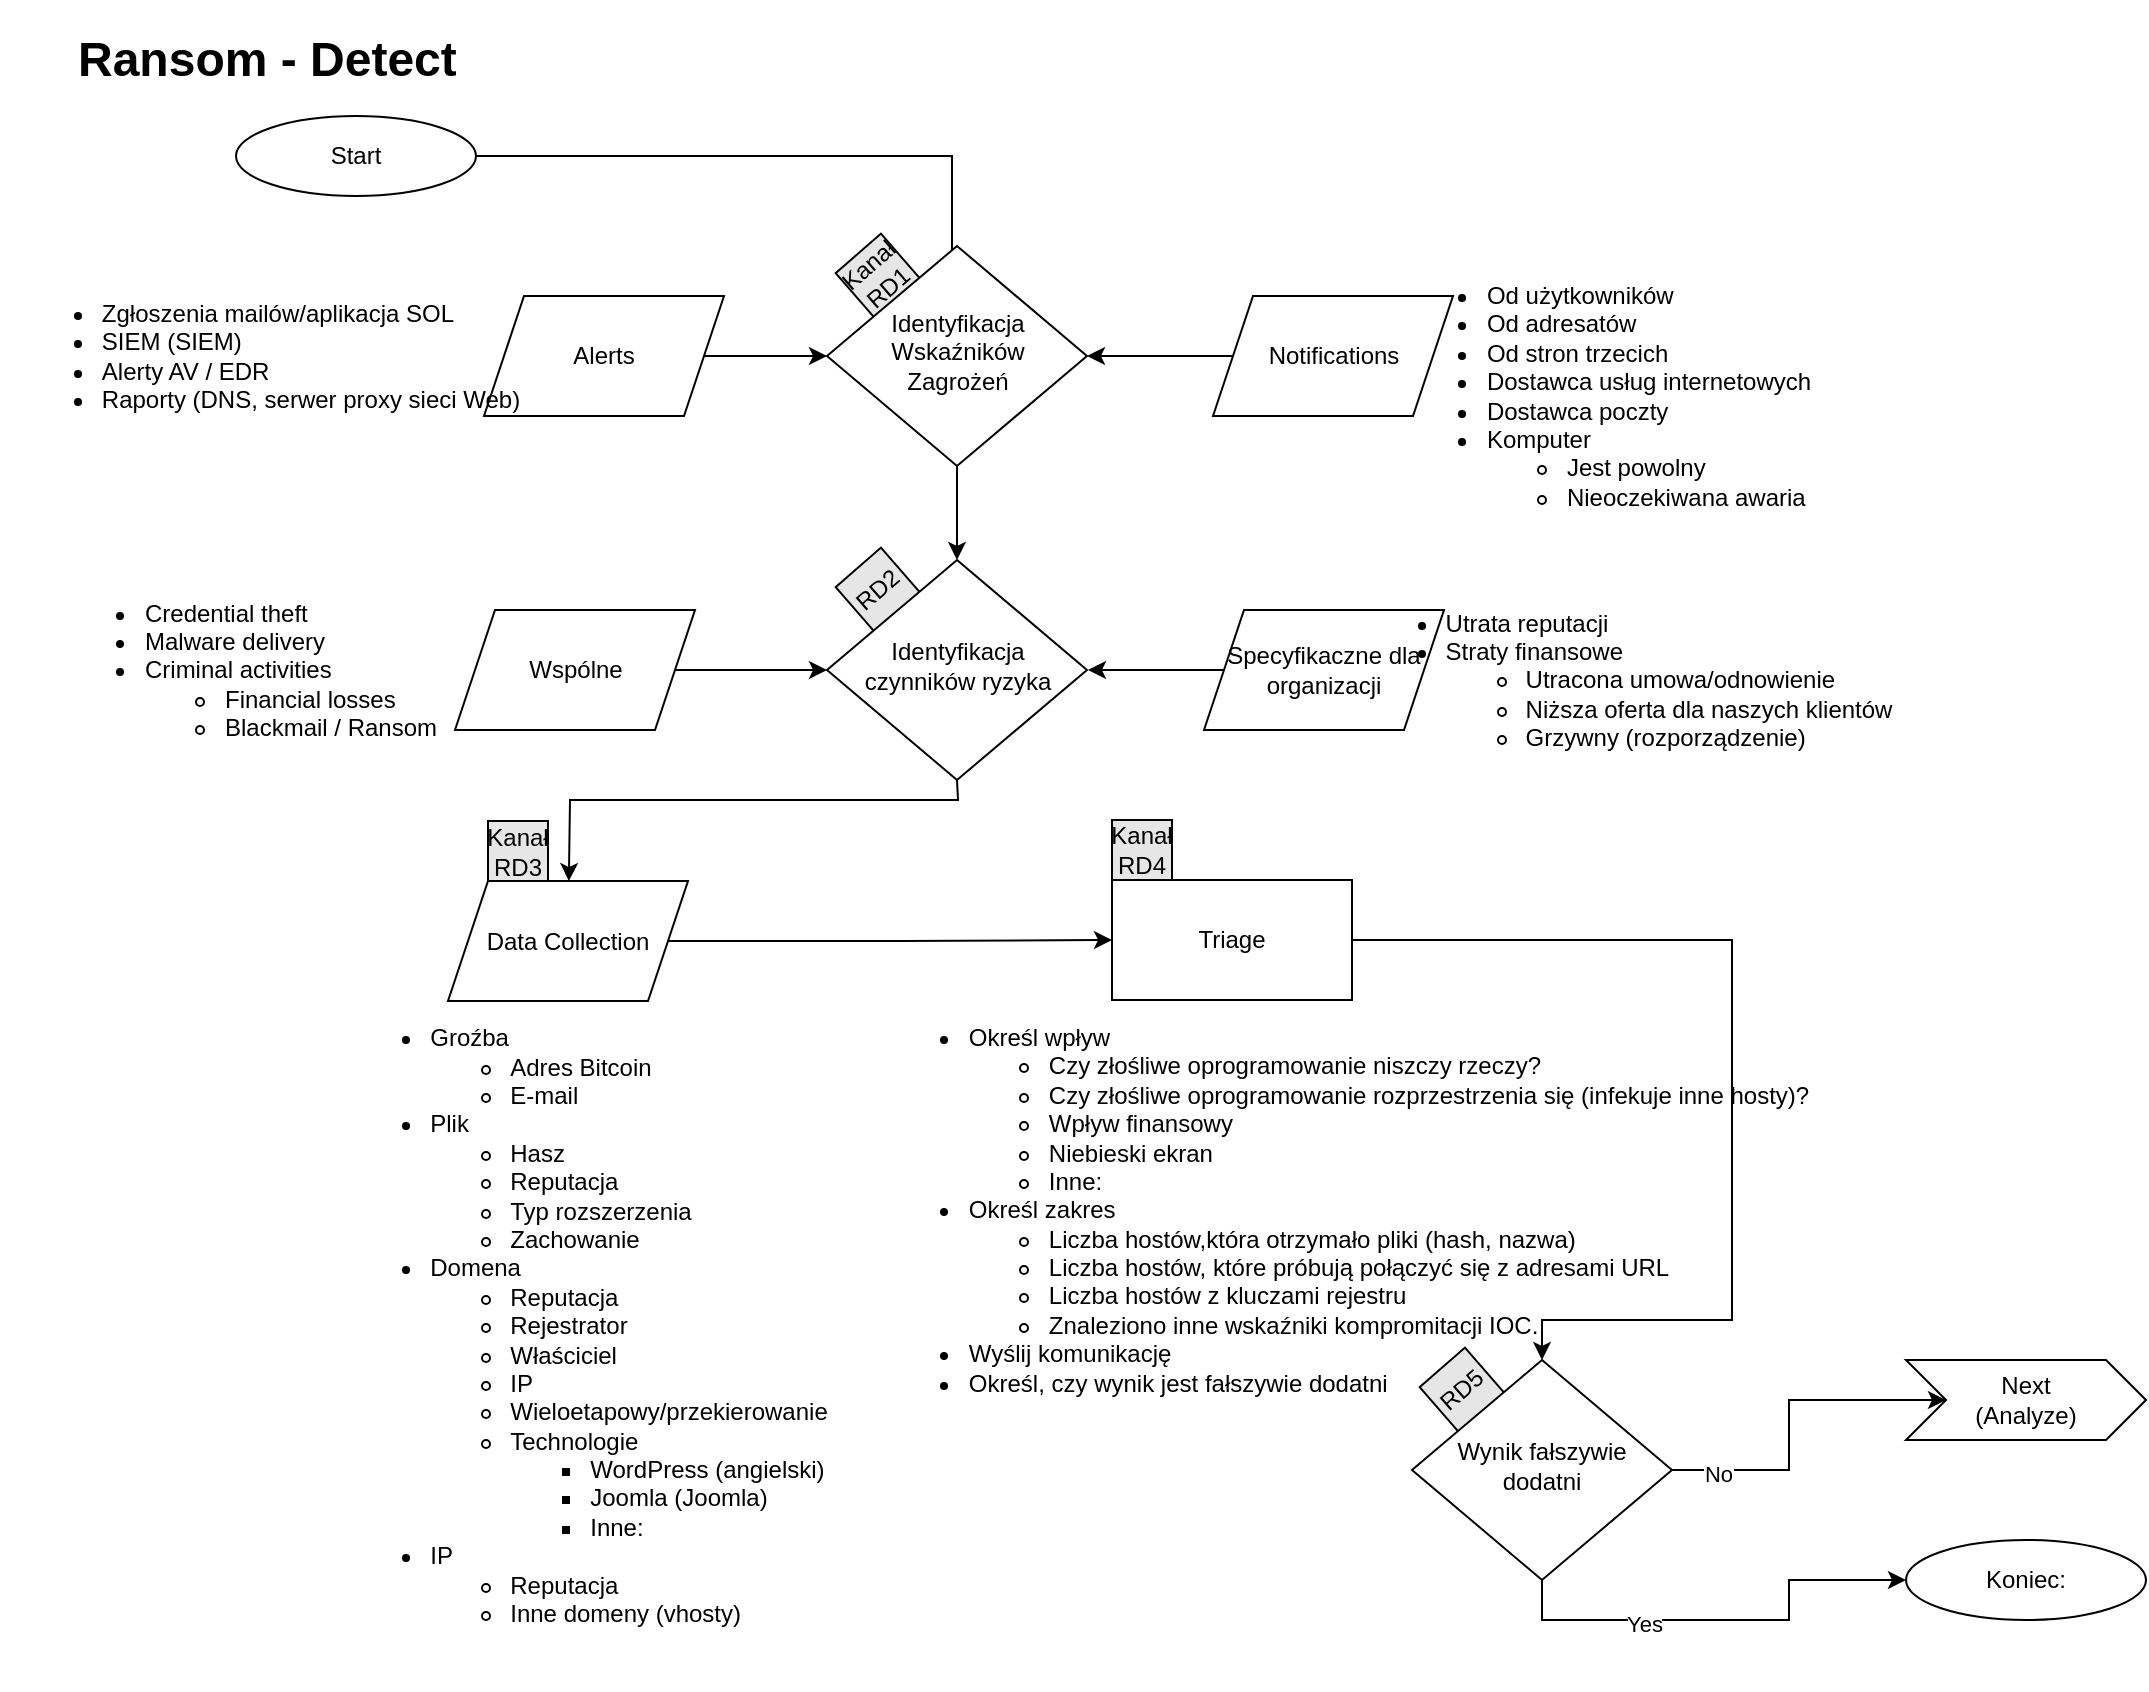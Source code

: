 <mxfile version="25.0.1" pages="5">
  <diagram id="O2qTWcCgpEyen09cB9Vq" name="Detect">
    <mxGraphModel dx="2142" dy="567" grid="1" gridSize="10" guides="1" tooltips="1" connect="1" arrows="1" fold="1" page="1" pageScale="1" pageWidth="1100" pageHeight="850" math="0" shadow="0">
      <root>
        <mxCell id="36csGr2VclgvQf6sPa_q-0" />
        <mxCell id="36csGr2VclgvQf6sPa_q-1" parent="36csGr2VclgvQf6sPa_q-0" />
        <mxCell id="8FYlF9s0BS1aPLCYh2ih-29" value="&lt;div align=&quot;left&quot;&gt;&lt;ul&gt;&lt;li&gt;Określ wpływ&lt;/li&gt;&lt;ul&gt;&lt;li&gt;Czy złośliwe oprogramowanie niszczy rzeczy?&lt;/li&gt;&lt;li&gt;&lt;font&gt;Czy złośliwe oprogramowanie rozprzestrzenia się (infekuje inne hosty)?&lt;/font&gt;&lt;br&gt;&lt;/li&gt;&lt;li&gt;Wpływ finansowy&lt;/li&gt;&lt;li&gt;&lt;span style=&quot;background-color: initial; text-align: center;&quot;&gt;Niebieski ekran&lt;/span&gt;&lt;/li&gt;&lt;li&gt;Inne:&lt;/li&gt;&lt;/ul&gt;&lt;li&gt;&lt;font&gt;Określ zakres&lt;/font&gt;&lt;br&gt;&lt;/li&gt;&lt;ul&gt;&lt;li&gt;&lt;font&gt;Liczba hostów,która otrzymało pliki (hash, nazwa)&lt;/font&gt;&lt;br&gt;&lt;/li&gt;&lt;li&gt;Liczba hostów, które próbują połączyć się z adresami URL&lt;/li&gt;&lt;li&gt;Liczba hostów z kluczami rejestru&lt;/li&gt;&lt;li&gt;Znaleziono inne wskaźniki kompromitacji IOC.&lt;/li&gt;&lt;/ul&gt;&lt;li&gt;Wyślij komunikację&lt;/li&gt;&lt;li&gt;&lt;font&gt;Określ, czy wynik jest fałszywie dodatni&lt;/font&gt;&lt;br&gt;&lt;/li&gt;&lt;/ul&gt;&lt;/div&gt;" style="text;html=1;resizable=0;autosize=1;align=center;verticalAlign=middle;points=[];fillColor=none;strokeColor=none;rounded=0;" parent="36csGr2VclgvQf6sPa_q-1" vertex="1">
          <mxGeometry x="420" y="505" width="480" height="220" as="geometry" />
        </mxCell>
        <mxCell id="8FYlF9s0BS1aPLCYh2ih-0" value="&lt;div&gt;RD5&lt;/div&gt;" style="whiteSpace=wrap;html=1;aspect=fixed;fillColor=#E6E6E6;rotation=319;" parent="36csGr2VclgvQf6sPa_q-1" vertex="1">
          <mxGeometry x="702" y="690" width="30" height="30" as="geometry" />
        </mxCell>
        <mxCell id="8FYlF9s0BS1aPLCYh2ih-3" value="&lt;div&gt;RD2&lt;/div&gt;" style="whiteSpace=wrap;html=1;aspect=fixed;fillColor=#E6E6E6;rotation=319;" parent="36csGr2VclgvQf6sPa_q-1" vertex="1">
          <mxGeometry x="410" y="290" width="30" height="30" as="geometry" />
        </mxCell>
        <mxCell id="8FYlF9s0BS1aPLCYh2ih-4" value=" Kanał RD1" style="whiteSpace=wrap;html=1;aspect=fixed;fillColor=#E6E6E6;rotation=319;" parent="36csGr2VclgvQf6sPa_q-1" vertex="1">
          <mxGeometry x="410" y="133" width="30" height="30" as="geometry" />
        </mxCell>
        <mxCell id="8FYlF9s0BS1aPLCYh2ih-5" value="Start" style="ellipse;whiteSpace=wrap;html=1;" parent="36csGr2VclgvQf6sPa_q-1" vertex="1">
          <mxGeometry x="104" y="68" width="120" height="40" as="geometry" />
        </mxCell>
        <mxCell id="8FYlF9s0BS1aPLCYh2ih-6" style="edgeStyle=orthogonalEdgeStyle;rounded=0;orthogonalLoop=1;jettySize=auto;html=1;exitX=0.5;exitY=1;exitDx=0;exitDy=0;" parent="36csGr2VclgvQf6sPa_q-1" source="8FYlF9s0BS1aPLCYh2ih-5" target="8FYlF9s0BS1aPLCYh2ih-5" edge="1">
          <mxGeometry relative="1" as="geometry" />
        </mxCell>
        <mxCell id="8FYlF9s0BS1aPLCYh2ih-7" value="" style="edgeStyle=orthogonalEdgeStyle;rounded=0;orthogonalLoop=1;jettySize=auto;html=1;entryX=0;entryY=0.5;entryDx=0;entryDy=0;" parent="36csGr2VclgvQf6sPa_q-1" source="8FYlF9s0BS1aPLCYh2ih-8" target="8FYlF9s0BS1aPLCYh2ih-32" edge="1">
          <mxGeometry relative="1" as="geometry">
            <mxPoint x="412" y="188" as="targetPoint" />
          </mxGeometry>
        </mxCell>
        <mxCell id="8FYlF9s0BS1aPLCYh2ih-8" value="Alerts" style="shape=parallelogram;perimeter=parallelogramPerimeter;whiteSpace=wrap;html=1;fixedSize=1;" parent="36csGr2VclgvQf6sPa_q-1" vertex="1">
          <mxGeometry x="228" y="158" width="120" height="60" as="geometry" />
        </mxCell>
        <mxCell id="8FYlF9s0BS1aPLCYh2ih-9" value="" style="edgeStyle=orthogonalEdgeStyle;rounded=0;orthogonalLoop=1;jettySize=auto;html=1;entryX=1;entryY=0.5;entryDx=0;entryDy=0;" parent="36csGr2VclgvQf6sPa_q-1" source="8FYlF9s0BS1aPLCYh2ih-10" target="8FYlF9s0BS1aPLCYh2ih-32" edge="1">
          <mxGeometry relative="1" as="geometry">
            <mxPoint x="512" y="188" as="targetPoint" />
          </mxGeometry>
        </mxCell>
        <mxCell id="8FYlF9s0BS1aPLCYh2ih-10" value="Notifications" style="shape=parallelogram;perimeter=parallelogramPerimeter;whiteSpace=wrap;html=1;fixedSize=1;" parent="36csGr2VclgvQf6sPa_q-1" vertex="1">
          <mxGeometry x="592.5" y="158" width="120" height="60" as="geometry" />
        </mxCell>
        <mxCell id="8FYlF9s0BS1aPLCYh2ih-11" value="" style="endArrow=classic;html=1;entryX=0.5;entryY=0;entryDx=0;entryDy=0;exitX=1;exitY=0.5;exitDx=0;exitDy=0;rounded=0;" parent="36csGr2VclgvQf6sPa_q-1" source="8FYlF9s0BS1aPLCYh2ih-5" edge="1">
          <mxGeometry width="50" height="50" relative="1" as="geometry">
            <mxPoint x="194" y="168" as="sourcePoint" />
            <mxPoint x="462" y="148" as="targetPoint" />
            <Array as="points">
              <mxPoint x="462" y="88" />
            </Array>
          </mxGeometry>
        </mxCell>
        <mxCell id="8FYlF9s0BS1aPLCYh2ih-12" value="" style="edgeStyle=orthogonalEdgeStyle;rounded=0;orthogonalLoop=1;jettySize=auto;html=1;entryX=0;entryY=0.5;entryDx=0;entryDy=0;" parent="36csGr2VclgvQf6sPa_q-1" source="8FYlF9s0BS1aPLCYh2ih-13" target="8FYlF9s0BS1aPLCYh2ih-33" edge="1">
          <mxGeometry relative="1" as="geometry">
            <mxPoint x="407.5" y="345" as="targetPoint" />
          </mxGeometry>
        </mxCell>
        <mxCell id="8FYlF9s0BS1aPLCYh2ih-13" value="Wspólne" style="shape=parallelogram;perimeter=parallelogramPerimeter;whiteSpace=wrap;html=1;fixedSize=1;" parent="36csGr2VclgvQf6sPa_q-1" vertex="1">
          <mxGeometry x="213.5" y="315" width="120" height="60" as="geometry" />
        </mxCell>
        <mxCell id="8FYlF9s0BS1aPLCYh2ih-14" value="" style="edgeStyle=orthogonalEdgeStyle;rounded=0;orthogonalLoop=1;jettySize=auto;html=1;" parent="36csGr2VclgvQf6sPa_q-1" source="8FYlF9s0BS1aPLCYh2ih-15" edge="1">
          <mxGeometry relative="1" as="geometry">
            <mxPoint x="530" y="345" as="targetPoint" />
          </mxGeometry>
        </mxCell>
        <mxCell id="8FYlF9s0BS1aPLCYh2ih-15" value="Specyfikaczne dla organizacji" style="shape=parallelogram;perimeter=parallelogramPerimeter;whiteSpace=wrap;html=1;fixedSize=1;" parent="36csGr2VclgvQf6sPa_q-1" vertex="1">
          <mxGeometry x="588" y="315" width="120" height="60" as="geometry" />
        </mxCell>
        <mxCell id="8FYlF9s0BS1aPLCYh2ih-16" value="" style="edgeStyle=orthogonalEdgeStyle;rounded=0;orthogonalLoop=1;jettySize=auto;html=1;entryX=0;entryY=0.5;entryDx=0;entryDy=0;" parent="36csGr2VclgvQf6sPa_q-1" source="8FYlF9s0BS1aPLCYh2ih-17" target="8FYlF9s0BS1aPLCYh2ih-21" edge="1">
          <mxGeometry relative="1" as="geometry">
            <mxPoint x="284" y="480" as="targetPoint" />
          </mxGeometry>
        </mxCell>
        <mxCell id="8FYlF9s0BS1aPLCYh2ih-17" value="Data Collection" style="shape=parallelogram;perimeter=parallelogramPerimeter;whiteSpace=wrap;html=1;fixedSize=1;" parent="36csGr2VclgvQf6sPa_q-1" vertex="1">
          <mxGeometry x="210" y="450.5" width="120" height="60" as="geometry" />
        </mxCell>
        <mxCell id="8FYlF9s0BS1aPLCYh2ih-20" value="" style="edgeStyle=orthogonalEdgeStyle;rounded=0;orthogonalLoop=1;jettySize=auto;html=1;" parent="36csGr2VclgvQf6sPa_q-1" source="8FYlF9s0BS1aPLCYh2ih-21" target="8FYlF9s0BS1aPLCYh2ih-48" edge="1">
          <mxGeometry relative="1" as="geometry">
            <mxPoint x="722.5" y="480" as="targetPoint" />
            <Array as="points">
              <mxPoint x="852" y="480" />
              <mxPoint x="852" y="670" />
              <mxPoint x="757" y="670" />
            </Array>
          </mxGeometry>
        </mxCell>
        <mxCell id="8FYlF9s0BS1aPLCYh2ih-21" value="Triage" style="whiteSpace=wrap;html=1;" parent="36csGr2VclgvQf6sPa_q-1" vertex="1">
          <mxGeometry x="542" y="450" width="120" height="60" as="geometry" />
        </mxCell>
        <mxCell id="8FYlF9s0BS1aPLCYh2ih-22" value="&lt;h1&gt;Ransom - Detect&lt;br&gt;&lt;/h1&gt;" style="text;html=1;strokeColor=none;fillColor=none;spacing=5;spacingTop=-20;whiteSpace=wrap;overflow=hidden;rounded=0;" parent="36csGr2VclgvQf6sPa_q-1" vertex="1">
          <mxGeometry x="20" y="20" width="260" height="40" as="geometry" />
        </mxCell>
        <mxCell id="8FYlF9s0BS1aPLCYh2ih-23" value="" style="endArrow=classic;html=1;exitX=0.5;exitY=1;exitDx=0;exitDy=0;rounded=0;" parent="36csGr2VclgvQf6sPa_q-1" source="8FYlF9s0BS1aPLCYh2ih-33" target="8FYlF9s0BS1aPLCYh2ih-17" edge="1">
          <mxGeometry width="50" height="50" relative="1" as="geometry">
            <mxPoint x="457.5" y="385" as="sourcePoint" />
            <mxPoint x="499.5" y="375" as="targetPoint" />
            <Array as="points">
              <mxPoint x="465" y="410" />
              <mxPoint x="271" y="410" />
            </Array>
          </mxGeometry>
        </mxCell>
        <mxCell id="8FYlF9s0BS1aPLCYh2ih-24" value="&lt;div align=&quot;left&quot;&gt;&lt;ul&gt;&lt;li&gt;Zgłoszenia mailów/aplikacja SOL&lt;/li&gt;&lt;li&gt;&lt;span style=&quot;text-align: center&quot;&gt;SIEM (SIEM)&lt;/span&gt;&lt;/li&gt;&lt;li&gt;&lt;span style=&quot;text-align: center&quot;&gt;Alerty AV / EDR&lt;/span&gt;&lt;br&gt;&lt;/li&gt;&lt;li&gt;&lt;span style=&quot;text-align: center&quot;&gt;Raporty (DNS, serwer proxy sieci Web)&lt;/span&gt;&lt;br&gt;&lt;/li&gt;&lt;/ul&gt;&lt;/div&gt;" style="text;html=1;resizable=0;autosize=1;align=center;verticalAlign=middle;points=[];fillColor=none;strokeColor=none;rounded=0;" parent="36csGr2VclgvQf6sPa_q-1" vertex="1">
          <mxGeometry x="-14" y="138" width="270" height="100" as="geometry" />
        </mxCell>
        <mxCell id="8FYlF9s0BS1aPLCYh2ih-25" value="&lt;div align=&quot;left&quot;&gt;&lt;ul&gt;&lt;li&gt;&lt;font&gt;Od użytkowników&lt;/font&gt;&lt;br&gt;&lt;/li&gt;&lt;li&gt;&lt;font&gt;Od adresatów&lt;/font&gt;&lt;br&gt;&lt;/li&gt;&lt;li&gt;&lt;font&gt;Od stron trzecich&lt;/font&gt;&lt;br&gt;&lt;/li&gt;&lt;li&gt;&lt;font&gt;Dostawca usług internetowych &lt;/font&gt;&lt;br&gt;&lt;/li&gt;&lt;li&gt;Dostawca poczty&lt;/li&gt;&lt;li&gt;Komputer&amp;nbsp;&lt;/li&gt;&lt;ul&gt;&lt;li&gt;Jest powolny&lt;/li&gt;&lt;li&gt;Nieoczekiwana awaria&lt;/li&gt;&lt;/ul&gt;&lt;/ul&gt;&lt;/div&gt;" style="text;html=1;resizable=0;autosize=1;align=center;verticalAlign=middle;points=[];fillColor=none;strokeColor=none;rounded=0;" parent="36csGr2VclgvQf6sPa_q-1" vertex="1">
          <mxGeometry x="675" y="133" width="230" height="150" as="geometry" />
        </mxCell>
        <mxCell id="8FYlF9s0BS1aPLCYh2ih-26" value="&lt;div align=&quot;left&quot;&gt;&lt;ul&gt;&lt;li&gt;Credential theft&lt;br&gt;&lt;/li&gt;&lt;li&gt;Malware delivery&lt;br&gt;&lt;/li&gt;&lt;li&gt;Criminal activities&lt;br&gt;&lt;/li&gt;&lt;ul&gt;&lt;li&gt;Financial losses &lt;br&gt;&lt;/li&gt;&lt;li&gt;Blackmail / Ransom&lt;br&gt;&lt;/li&gt;&lt;/ul&gt;&lt;/ul&gt;&lt;/div&gt;" style="text;html=1;resizable=0;autosize=1;align=center;verticalAlign=middle;points=[];fillColor=none;strokeColor=none;rounded=0;" parent="36csGr2VclgvQf6sPa_q-1" vertex="1">
          <mxGeometry x="11" y="295" width="200" height="100" as="geometry" />
        </mxCell>
        <mxCell id="8FYlF9s0BS1aPLCYh2ih-27" value="&lt;div align=&quot;left&quot;&gt;&lt;ul&gt;&lt;li&gt;&lt;font&gt;Utrata reputacji&lt;/font&gt;&lt;br&gt;&lt;/li&gt;&lt;li&gt;Straty finansowe&lt;/li&gt;&lt;ul&gt;&lt;li&gt;Utracona umowa/odnowienie&lt;/li&gt;&lt;li&gt;&lt;font&gt;Niższa oferta dla naszych klientów&lt;/font&gt;&lt;br&gt;&lt;/li&gt;&lt;li&gt;Grzywny (rozporządzenie)&lt;/li&gt;&lt;/ul&gt;&lt;/ul&gt;&lt;/div&gt;" style="text;html=1;resizable=0;autosize=1;align=center;verticalAlign=middle;points=[];fillColor=none;strokeColor=none;rounded=0;" parent="36csGr2VclgvQf6sPa_q-1" vertex="1">
          <mxGeometry x="655" y="295" width="290" height="110" as="geometry" />
        </mxCell>
        <mxCell id="8FYlF9s0BS1aPLCYh2ih-30" value="&lt;div align=&quot;left&quot;&gt;&lt;ul&gt;&lt;li&gt;Groźba&lt;/li&gt;&lt;ul&gt;&lt;li&gt;Adres Bitcoin&lt;/li&gt;&lt;li&gt;E-mail&lt;/li&gt;&lt;/ul&gt;&lt;li&gt;Plik&lt;/li&gt;&lt;ul&gt;&lt;li&gt;Hasz&lt;/li&gt;&lt;li&gt;Reputacja&lt;/li&gt;&lt;li&gt;Typ rozszerzenia&lt;/li&gt;&lt;li&gt;&lt;font&gt;Zachowanie&lt;/font&gt;&lt;br&gt;&lt;/li&gt;&lt;/ul&gt;&lt;li&gt;Domena&lt;/li&gt;&lt;ul&gt;&lt;li&gt;Reputacja&lt;/li&gt;&lt;li&gt;Rejestrator&lt;/li&gt;&lt;li&gt;Właściciel&lt;/li&gt;&lt;li&gt;IP&lt;/li&gt;&lt;li&gt;Wieloetapowy/przekierowanie&lt;/li&gt;&lt;li&gt;Technologie&lt;/li&gt;&lt;ul&gt;&lt;li&gt;WordPress (angielski)&lt;/li&gt;&lt;li&gt;Joomla (Joomla)&lt;/li&gt;&lt;li&gt;Inne:&lt;/li&gt;&lt;/ul&gt;&lt;/ul&gt;&lt;li&gt;IP&lt;/li&gt;&lt;ul&gt;&lt;li&gt;Reputacja&lt;/li&gt;&lt;li&gt;Inne domeny (vhosty)&lt;/li&gt;&lt;/ul&gt;&lt;br&gt;&lt;/ul&gt;&lt;/div&gt;" style="text;html=1;resizable=0;autosize=1;align=center;verticalAlign=middle;points=[];fillColor=none;strokeColor=none;rounded=0;" parent="36csGr2VclgvQf6sPa_q-1" vertex="1">
          <mxGeometry x="150" y="505" width="260" height="350" as="geometry" />
        </mxCell>
        <mxCell id="8FYlF9s0BS1aPLCYh2ih-31" value="" style="edgeStyle=orthogonalEdgeStyle;rounded=0;orthogonalLoop=1;jettySize=auto;html=1;" parent="36csGr2VclgvQf6sPa_q-1" source="8FYlF9s0BS1aPLCYh2ih-32" target="8FYlF9s0BS1aPLCYh2ih-33" edge="1">
          <mxGeometry relative="1" as="geometry" />
        </mxCell>
        <mxCell id="8FYlF9s0BS1aPLCYh2ih-32" value="&lt;font&gt;Identyfikacja&lt;/font&gt;&lt;br&gt;&lt;div&gt;&lt;font&gt;Wskaźników Zagrożeń&lt;/font&gt;&lt;/div&gt;" style="rhombus;whiteSpace=wrap;html=1;shadow=0;fontFamily=Helvetica;fontSize=12;align=center;strokeWidth=1;spacing=6;spacingTop=-4;" parent="36csGr2VclgvQf6sPa_q-1" vertex="1">
          <mxGeometry x="399.5" y="133" width="130" height="110" as="geometry" />
        </mxCell>
        <mxCell id="8FYlF9s0BS1aPLCYh2ih-33" value="&lt;font&gt;Identyfikacja czynników ryzyka&lt;/font&gt;" style="rhombus;whiteSpace=wrap;html=1;shadow=0;fontFamily=Helvetica;fontSize=12;align=center;strokeWidth=1;spacing=6;spacingTop=-4;" parent="36csGr2VclgvQf6sPa_q-1" vertex="1">
          <mxGeometry x="399.5" y="290" width="130" height="110" as="geometry" />
        </mxCell>
        <mxCell id="8FYlF9s0BS1aPLCYh2ih-36" style="edgeStyle=orthogonalEdgeStyle;rounded=0;orthogonalLoop=1;jettySize=auto;html=1;entryX=0;entryY=0.5;entryDx=0;entryDy=0;" parent="36csGr2VclgvQf6sPa_q-1" edge="1">
          <mxGeometry relative="1" as="geometry">
            <Array as="points">
              <mxPoint x="471" y="770" />
            </Array>
            <mxPoint x="471" y="529.5" as="sourcePoint" />
          </mxGeometry>
        </mxCell>
        <mxCell id="8FYlF9s0BS1aPLCYh2ih-43" value="Next&lt;br&gt;(Analyze)" style="shape=step;perimeter=stepPerimeter;whiteSpace=wrap;html=1;fixedSize=1;" parent="36csGr2VclgvQf6sPa_q-1" vertex="1">
          <mxGeometry x="939" y="690" width="120" height="40" as="geometry" />
        </mxCell>
        <mxCell id="8FYlF9s0BS1aPLCYh2ih-44" style="edgeStyle=orthogonalEdgeStyle;rounded=0;orthogonalLoop=1;jettySize=auto;html=1;exitX=1;exitY=0.5;exitDx=0;exitDy=0;entryX=0;entryY=0.5;entryDx=0;entryDy=0;" parent="36csGr2VclgvQf6sPa_q-1" source="8FYlF9s0BS1aPLCYh2ih-48" target="8FYlF9s0BS1aPLCYh2ih-43" edge="1">
          <mxGeometry relative="1" as="geometry" />
        </mxCell>
        <mxCell id="8FYlF9s0BS1aPLCYh2ih-45" value="No" style="edgeLabel;html=1;align=center;verticalAlign=middle;resizable=0;points=[];" parent="8FYlF9s0BS1aPLCYh2ih-44" vertex="1" connectable="0">
          <mxGeometry x="-0.733" y="-2" relative="1" as="geometry">
            <mxPoint as="offset" />
          </mxGeometry>
        </mxCell>
        <mxCell id="8FYlF9s0BS1aPLCYh2ih-46" style="edgeStyle=orthogonalEdgeStyle;rounded=0;orthogonalLoop=1;jettySize=auto;html=1;exitX=0.5;exitY=1;exitDx=0;exitDy=0;entryX=0;entryY=0.5;entryDx=0;entryDy=0;" parent="36csGr2VclgvQf6sPa_q-1" source="8FYlF9s0BS1aPLCYh2ih-48" target="8FYlF9s0BS1aPLCYh2ih-49" edge="1">
          <mxGeometry relative="1" as="geometry" />
        </mxCell>
        <mxCell id="8FYlF9s0BS1aPLCYh2ih-47" value="Yes" style="edgeLabel;html=1;align=center;verticalAlign=middle;resizable=0;points=[];" parent="8FYlF9s0BS1aPLCYh2ih-46" vertex="1" connectable="0">
          <mxGeometry x="-0.366" y="-2" relative="1" as="geometry">
            <mxPoint as="offset" />
          </mxGeometry>
        </mxCell>
        <mxCell id="8FYlF9s0BS1aPLCYh2ih-48" value="&lt;div&gt;Wynik fałszywie dodatni&lt;/div&gt;" style="rhombus;whiteSpace=wrap;html=1;shadow=0;fontFamily=Helvetica;fontSize=12;align=center;strokeWidth=1;spacing=6;spacingTop=-4;" parent="36csGr2VclgvQf6sPa_q-1" vertex="1">
          <mxGeometry x="692" y="690" width="130" height="110" as="geometry" />
        </mxCell>
        <mxCell id="8FYlF9s0BS1aPLCYh2ih-49" value="&lt;div&gt;Koniec:&lt;/div&gt;" style="ellipse;whiteSpace=wrap;html=1;" parent="36csGr2VclgvQf6sPa_q-1" vertex="1">
          <mxGeometry x="939" y="780" width="120" height="40" as="geometry" />
        </mxCell>
        <mxCell id="8FYlF9s0BS1aPLCYh2ih-51" value="Kanał RD4" style="whiteSpace=wrap;html=1;aspect=fixed;fillColor=#E6E6E6;rotation=0;" parent="36csGr2VclgvQf6sPa_q-1" vertex="1">
          <mxGeometry x="542" y="420" width="30" height="30" as="geometry" />
        </mxCell>
        <mxCell id="8FYlF9s0BS1aPLCYh2ih-52" value="Kanał RD3" style="whiteSpace=wrap;html=1;aspect=fixed;fillColor=#E6E6E6;rotation=0;" parent="36csGr2VclgvQf6sPa_q-1" vertex="1">
          <mxGeometry x="230" y="420.5" width="30" height="30" as="geometry" />
        </mxCell>
      </root>
    </mxGraphModel>
  </diagram>
  <diagram id="arB7W-cswd-6OK9oLtKj" name="Analyze">
    <mxGraphModel dx="1186" dy="767" grid="1" gridSize="10" guides="1" tooltips="1" connect="1" arrows="1" fold="1" page="1" pageScale="1" pageWidth="1100" pageHeight="850" math="0" shadow="0">
      <root>
        <mxCell id="-pnCLeIIcDpPo0bB913H-0" />
        <mxCell id="-pnCLeIIcDpPo0bB913H-1" parent="-pnCLeIIcDpPo0bB913H-0" />
        <mxCell id="-pnCLeIIcDpPo0bB913H-2" value="&lt;div style=&quot;font-size: 10px&quot;&gt;RA21&lt;/div&gt;" style="whiteSpace=wrap;html=1;aspect=fixed;fillColor=#E6E6E6;rotation=319;fontSize=10;" parent="-pnCLeIIcDpPo0bB913H-1" vertex="1">
          <mxGeometry x="333.95" y="1053.74" width="30" height="30" as="geometry" />
        </mxCell>
        <mxCell id="-pnCLeIIcDpPo0bB913H-3" value="&lt;div style=&quot;font-size: 10px&quot;&gt;RA19&lt;/div&gt;" style="whiteSpace=wrap;html=1;aspect=fixed;fillColor=#E6E6E6;rotation=319;fontSize=10;" parent="-pnCLeIIcDpPo0bB913H-1" vertex="1">
          <mxGeometry x="154.45" y="1052.74" width="30" height="30" as="geometry" />
        </mxCell>
        <mxCell id="-pnCLeIIcDpPo0bB913H-4" value="&lt;div style=&quot;font-size: 12px&quot;&gt;RA4&lt;/div&gt;" style="whiteSpace=wrap;html=1;aspect=fixed;fillColor=#E6E6E6;rotation=319;fontSize=12;" parent="-pnCLeIIcDpPo0bB913H-1" vertex="1">
          <mxGeometry x="508" y="175.25" width="30" height="30" as="geometry" />
        </mxCell>
        <mxCell id="-pnCLeIIcDpPo0bB913H-5" value="&lt;div&gt;&lt;font style=&quot;font-size: 10px&quot;&gt;RA18&lt;/font&gt;&lt;/div&gt;" style="whiteSpace=wrap;html=1;aspect=fixed;fillColor=#E6E6E6;rotation=319;fontSize=12;" parent="-pnCLeIIcDpPo0bB913H-1" vertex="1">
          <mxGeometry x="145.95" y="750" width="30" height="30" as="geometry" />
        </mxCell>
        <mxCell id="-pnCLeIIcDpPo0bB913H-7" style="edgeStyle=orthogonalEdgeStyle;rounded=0;orthogonalLoop=1;jettySize=auto;html=1;exitX=0.5;exitY=1;exitDx=0;exitDy=0;" parent="-pnCLeIIcDpPo0bB913H-1" edge="1">
          <mxGeometry relative="1" as="geometry">
            <mxPoint x="80" y="100" as="sourcePoint" />
            <mxPoint x="80" y="100" as="targetPoint" />
          </mxGeometry>
        </mxCell>
        <mxCell id="-pnCLeIIcDpPo0bB913H-13" value="" style="endArrow=classic;html=1;entryX=0.5;entryY=0;entryDx=0;entryDy=0;exitX=1;exitY=0.5;exitDx=0;exitDy=0;rounded=0;" parent="-pnCLeIIcDpPo0bB913H-1" target="-pnCLeIIcDpPo0bB913H-18" edge="1">
          <mxGeometry width="50" height="50" relative="1" as="geometry">
            <mxPoint x="140" y="80" as="sourcePoint" />
            <mxPoint x="160" y="110" as="targetPoint" />
            <Array as="points">
              <mxPoint x="200" y="80" />
            </Array>
          </mxGeometry>
        </mxCell>
        <mxCell id="-pnCLeIIcDpPo0bB913H-14" value="&lt;h1&gt;Ransom - Analyze&lt;br&gt;&lt;/h1&gt;" style="text;html=1;strokeColor=none;fillColor=none;spacing=5;spacingTop=-20;whiteSpace=wrap;overflow=hidden;rounded=0;" parent="-pnCLeIIcDpPo0bB913H-1" vertex="1">
          <mxGeometry x="10" y="10" width="260" height="40" as="geometry" />
        </mxCell>
        <mxCell id="-pnCLeIIcDpPo0bB913H-15" value="&lt;div&gt;Next&lt;/div&gt;(Contain)" style="shape=step;perimeter=stepPerimeter;whiteSpace=wrap;html=1;fixedSize=1;" parent="-pnCLeIIcDpPo0bB913H-1" vertex="1">
          <mxGeometry x="894.45" y="1092.74" width="120" height="40" as="geometry" />
        </mxCell>
        <mxCell id="-pnCLeIIcDpPo0bB913H-16" value="&lt;div&gt;Previous&lt;/div&gt;(Detect)" style="shape=step;perimeter=stepPerimeter;whiteSpace=wrap;html=1;fixedSize=1;" parent="-pnCLeIIcDpPo0bB913H-1" vertex="1">
          <mxGeometry x="24" y="60" width="120" height="40" as="geometry" />
        </mxCell>
        <mxCell id="XKnFLWoLnrM2bNzfTnCc-16" value="" style="edgeStyle=orthogonalEdgeStyle;rounded=0;orthogonalLoop=1;jettySize=auto;html=1;" parent="-pnCLeIIcDpPo0bB913H-1" source="-pnCLeIIcDpPo0bB913H-18" target="XKnFLWoLnrM2bNzfTnCc-15" edge="1">
          <mxGeometry relative="1" as="geometry" />
        </mxCell>
        <mxCell id="-pnCLeIIcDpPo0bB913H-18" value="Verify" style="whiteSpace=wrap;html=1;" parent="-pnCLeIIcDpPo0bB913H-1" vertex="1">
          <mxGeometry x="140" y="200" width="120" height="60" as="geometry" />
        </mxCell>
        <mxCell id="-pnCLeIIcDpPo0bB913H-23" value="&lt;div align=&quot;left&quot;&gt;&lt;ul&gt;&lt;li&gt;Double-check previous data&lt;br&gt;&lt;/li&gt;&lt;li&gt;Rule out false positive&lt;br&gt;&lt;/li&gt;&lt;/ul&gt;&lt;/div&gt;" style="text;html=1;resizable=0;autosize=1;align=center;verticalAlign=middle;points=[];fillColor=none;strokeColor=none;rounded=0;" parent="-pnCLeIIcDpPo0bB913H-1" vertex="1">
          <mxGeometry x="104" y="260" width="200" height="60" as="geometry" />
        </mxCell>
        <mxCell id="-pnCLeIIcDpPo0bB913H-24" style="edgeStyle=orthogonalEdgeStyle;rounded=0;orthogonalLoop=1;jettySize=auto;html=1;entryX=0;entryY=0.5;entryDx=0;entryDy=0;" parent="-pnCLeIIcDpPo0bB913H-1" source="-pnCLeIIcDpPo0bB913H-25" target="-pnCLeIIcDpPo0bB913H-18" edge="1">
          <mxGeometry relative="1" as="geometry">
            <Array as="points">
              <mxPoint x="100" y="409" />
              <mxPoint x="100" y="230" />
            </Array>
          </mxGeometry>
        </mxCell>
        <mxCell id="-pnCLeIIcDpPo0bB913H-25" value="&lt;div&gt;Scope &lt;br&gt;&lt;/div&gt;&lt;div&gt;Validation&lt;/div&gt;" style="whiteSpace=wrap;html=1;" parent="-pnCLeIIcDpPo0bB913H-1" vertex="1">
          <mxGeometry x="140" y="379" width="120" height="60" as="geometry" />
        </mxCell>
        <mxCell id="-pnCLeIIcDpPo0bB913H-26" value="" style="edgeStyle=orthogonalEdgeStyle;rounded=0;orthogonalLoop=1;jettySize=auto;html=1;entryX=0;entryY=0.5;entryDx=0;entryDy=0;" parent="-pnCLeIIcDpPo0bB913H-1" source="-pnCLeIIcDpPo0bB913H-27" target="-pnCLeIIcDpPo0bB913H-36" edge="1">
          <mxGeometry relative="1" as="geometry">
            <mxPoint x="694.45" y="1112.74" as="targetPoint" />
          </mxGeometry>
        </mxCell>
        <mxCell id="-pnCLeIIcDpPo0bB913H-27" value="&lt;div&gt;Root Cause&lt;/div&gt;&lt;div&gt;Analysis &lt;br&gt;&lt;/div&gt;" style="whiteSpace=wrap;html=1;" parent="-pnCLeIIcDpPo0bB913H-1" vertex="1">
          <mxGeometry x="519.45" y="1082.74" width="120" height="60" as="geometry" />
        </mxCell>
        <mxCell id="-pnCLeIIcDpPo0bB913H-30" style="edgeStyle=orthogonalEdgeStyle;rounded=0;orthogonalLoop=1;jettySize=auto;html=1;entryX=0;entryY=0.5;entryDx=0;entryDy=0;exitX=0;exitY=0.5;exitDx=0;exitDy=0;" parent="-pnCLeIIcDpPo0bB913H-1" source="-pnCLeIIcDpPo0bB913H-34" target="-pnCLeIIcDpPo0bB913H-41" edge="1">
          <mxGeometry relative="1" as="geometry">
            <Array as="points">
              <mxPoint x="100" y="810" />
              <mxPoint x="100" y="1113" />
            </Array>
            <mxPoint x="260" y="920.99" as="sourcePoint" />
            <mxPoint x="139.45" y="1132.74" as="targetPoint" />
          </mxGeometry>
        </mxCell>
        <mxCell id="-pnCLeIIcDpPo0bB913H-31" value="Yes" style="edgeLabel;html=1;align=center;verticalAlign=middle;resizable=0;points=[];" parent="-pnCLeIIcDpPo0bB913H-30" vertex="1" connectable="0">
          <mxGeometry x="-0.804" y="-1" relative="1" as="geometry">
            <mxPoint y="13.45" as="offset" />
          </mxGeometry>
        </mxCell>
        <mxCell id="3Ur0eeaUsb5bqsIiQvKn-2" style="edgeStyle=orthogonalEdgeStyle;rounded=0;orthogonalLoop=1;jettySize=auto;html=1;exitX=0.5;exitY=1;exitDx=0;exitDy=0;entryX=0.5;entryY=0;entryDx=0;entryDy=0;" parent="-pnCLeIIcDpPo0bB913H-1" source="-pnCLeIIcDpPo0bB913H-34" target="-pnCLeIIcDpPo0bB913H-27" edge="1">
          <mxGeometry relative="1" as="geometry">
            <mxPoint x="325" y="975.99" as="sourcePoint" />
            <Array as="points">
              <mxPoint x="194" y="990" />
              <mxPoint x="580" y="990" />
            </Array>
          </mxGeometry>
        </mxCell>
        <mxCell id="3Ur0eeaUsb5bqsIiQvKn-3" value="No" style="edgeLabel;html=1;align=center;verticalAlign=middle;resizable=0;points=[];" parent="3Ur0eeaUsb5bqsIiQvKn-2" vertex="1" connectable="0">
          <mxGeometry x="-0.904" relative="1" as="geometry">
            <mxPoint as="offset" />
          </mxGeometry>
        </mxCell>
        <mxCell id="-pnCLeIIcDpPo0bB913H-34" value="&lt;div&gt;Do We &lt;br&gt;&lt;/div&gt;&lt;div&gt;Need&lt;/div&gt;&lt;div&gt;External&lt;/div&gt;&lt;div&gt;Help&lt;br&gt;&lt;/div&gt;" style="rhombus;whiteSpace=wrap;html=1;shadow=0;fontFamily=Helvetica;fontSize=12;align=center;strokeWidth=1;spacing=6;spacingTop=-4;" parent="-pnCLeIIcDpPo0bB913H-1" vertex="1">
          <mxGeometry x="128.95" y="754.5" width="130" height="110" as="geometry" />
        </mxCell>
        <mxCell id="-pnCLeIIcDpPo0bB913H-35" value="" style="edgeStyle=orthogonalEdgeStyle;rounded=0;orthogonalLoop=1;jettySize=auto;html=1;" parent="-pnCLeIIcDpPo0bB913H-1" source="-pnCLeIIcDpPo0bB913H-36" target="-pnCLeIIcDpPo0bB913H-15" edge="1">
          <mxGeometry relative="1" as="geometry" />
        </mxCell>
        <mxCell id="-pnCLeIIcDpPo0bB913H-36" value="Send &lt;br&gt;Communication" style="whiteSpace=wrap;html=1;" parent="-pnCLeIIcDpPo0bB913H-1" vertex="1">
          <mxGeometry x="704.45" y="1082.74" width="120" height="60" as="geometry" />
        </mxCell>
        <mxCell id="-pnCLeIIcDpPo0bB913H-37" value="" style="edgeStyle=orthogonalEdgeStyle;rounded=0;orthogonalLoop=1;jettySize=auto;html=1;" parent="-pnCLeIIcDpPo0bB913H-1" source="-pnCLeIIcDpPo0bB913H-41" target="-pnCLeIIcDpPo0bB913H-47" edge="1">
          <mxGeometry relative="1" as="geometry" />
        </mxCell>
        <mxCell id="-pnCLeIIcDpPo0bB913H-38" value="Yes" style="edgeLabel;html=1;align=center;verticalAlign=middle;resizable=0;points=[];" parent="-pnCLeIIcDpPo0bB913H-37" vertex="1" connectable="0">
          <mxGeometry x="-0.289" y="1" relative="1" as="geometry">
            <mxPoint as="offset" />
          </mxGeometry>
        </mxCell>
        <mxCell id="-pnCLeIIcDpPo0bB913H-39" value="" style="edgeStyle=orthogonalEdgeStyle;rounded=0;orthogonalLoop=1;jettySize=auto;html=1;" parent="-pnCLeIIcDpPo0bB913H-1" source="-pnCLeIIcDpPo0bB913H-41" target="-pnCLeIIcDpPo0bB913H-45" edge="1">
          <mxGeometry relative="1" as="geometry" />
        </mxCell>
        <mxCell id="-pnCLeIIcDpPo0bB913H-40" value="No" style="edgeLabel;html=1;align=center;verticalAlign=middle;resizable=0;points=[];" parent="-pnCLeIIcDpPo0bB913H-39" vertex="1" connectable="0">
          <mxGeometry x="-0.244" y="-1" relative="1" as="geometry">
            <mxPoint as="offset" />
          </mxGeometry>
        </mxCell>
        <mxCell id="-pnCLeIIcDpPo0bB913H-41" value="&lt;div&gt;Do We &lt;br&gt;&lt;/div&gt;&lt;div&gt;Need &lt;br&gt;&lt;/div&gt;&lt;div&gt;Technical&lt;br&gt;&lt;/div&gt;&lt;div&gt;Help&lt;br&gt;&lt;/div&gt;" style="rhombus;whiteSpace=wrap;html=1;shadow=0;fontFamily=Helvetica;fontSize=12;align=center;strokeWidth=1;spacing=6;spacingTop=-4;" parent="-pnCLeIIcDpPo0bB913H-1" vertex="1">
          <mxGeometry x="139.45" y="1057.74" width="130" height="110" as="geometry" />
        </mxCell>
        <mxCell id="-pnCLeIIcDpPo0bB913H-42" value="" style="edgeStyle=orthogonalEdgeStyle;rounded=0;orthogonalLoop=1;jettySize=auto;html=1;" parent="-pnCLeIIcDpPo0bB913H-1" source="-pnCLeIIcDpPo0bB913H-45" target="-pnCLeIIcDpPo0bB913H-49" edge="1">
          <mxGeometry relative="1" as="geometry" />
        </mxCell>
        <mxCell id="-pnCLeIIcDpPo0bB913H-43" value="Yes" style="edgeLabel;html=1;align=center;verticalAlign=middle;resizable=0;points=[];" parent="-pnCLeIIcDpPo0bB913H-42" vertex="1" connectable="0">
          <mxGeometry x="-0.311" y="1" relative="1" as="geometry">
            <mxPoint as="offset" />
          </mxGeometry>
        </mxCell>
        <mxCell id="-pnCLeIIcDpPo0bB913H-44" value="" style="edgeStyle=orthogonalEdgeStyle;rounded=0;orthogonalLoop=1;jettySize=auto;html=1;" parent="-pnCLeIIcDpPo0bB913H-1" source="-pnCLeIIcDpPo0bB913H-45" target="-pnCLeIIcDpPo0bB913H-27" edge="1">
          <mxGeometry relative="1" as="geometry" />
        </mxCell>
        <mxCell id="3Ur0eeaUsb5bqsIiQvKn-0" value="No" style="edgeLabel;html=1;align=center;verticalAlign=middle;resizable=0;points=[];" parent="-pnCLeIIcDpPo0bB913H-44" vertex="1" connectable="0">
          <mxGeometry x="-0.184" y="2" relative="1" as="geometry">
            <mxPoint as="offset" />
          </mxGeometry>
        </mxCell>
        <mxCell id="-pnCLeIIcDpPo0bB913H-45" value="&lt;div&gt;Do We &lt;br&gt;&lt;/div&gt;&lt;div&gt;Need &lt;br&gt;&lt;/div&gt;&lt;div&gt;Legal&lt;br&gt;&lt;/div&gt;&lt;div&gt;Help&lt;br&gt;&lt;/div&gt;" style="rhombus;whiteSpace=wrap;html=1;shadow=0;fontFamily=Helvetica;fontSize=12;align=center;strokeWidth=1;spacing=6;spacingTop=-4;" parent="-pnCLeIIcDpPo0bB913H-1" vertex="1">
          <mxGeometry x="319.45" y="1057.74" width="130" height="110" as="geometry" />
        </mxCell>
        <mxCell id="-pnCLeIIcDpPo0bB913H-46" style="edgeStyle=orthogonalEdgeStyle;rounded=0;orthogonalLoop=1;jettySize=auto;html=1;exitX=0.75;exitY=0;exitDx=0;exitDy=0;entryX=0;entryY=1;entryDx=0;entryDy=0;fontSize=12;" parent="-pnCLeIIcDpPo0bB913H-1" source="-pnCLeIIcDpPo0bB913H-47" target="-pnCLeIIcDpPo0bB913H-45" edge="1">
          <mxGeometry relative="1" as="geometry">
            <Array as="points">
              <mxPoint x="234.95" y="1202.74" />
              <mxPoint x="351.95" y="1202.74" />
            </Array>
          </mxGeometry>
        </mxCell>
        <mxCell id="-pnCLeIIcDpPo0bB913H-47" value="&lt;div&gt;Contact&lt;/div&gt;&lt;div&gt;IR Pro. Serv.&lt;br&gt;&lt;/div&gt;" style="whiteSpace=wrap;html=1;" parent="-pnCLeIIcDpPo0bB913H-1" vertex="1">
          <mxGeometry x="144.45" y="1260" width="120" height="60" as="geometry" />
        </mxCell>
        <mxCell id="-pnCLeIIcDpPo0bB913H-48" style="edgeStyle=orthogonalEdgeStyle;rounded=0;orthogonalLoop=1;jettySize=auto;html=1;exitX=1;exitY=0.5;exitDx=0;exitDy=0;entryX=0;entryY=0.75;entryDx=0;entryDy=0;" parent="-pnCLeIIcDpPo0bB913H-1" source="-pnCLeIIcDpPo0bB913H-49" target="-pnCLeIIcDpPo0bB913H-27" edge="1">
          <mxGeometry relative="1" as="geometry">
            <mxPoint x="494.45" y="1127.74" as="targetPoint" />
            <Array as="points">
              <mxPoint x="464.45" y="1287.74" />
              <mxPoint x="464.45" y="1127.74" />
            </Array>
          </mxGeometry>
        </mxCell>
        <mxCell id="-pnCLeIIcDpPo0bB913H-49" value="&lt;div&gt;Contact&lt;/div&gt;&lt;div&gt;Breach Coach&lt;br&gt;&lt;/div&gt;" style="whiteSpace=wrap;html=1;" parent="-pnCLeIIcDpPo0bB913H-1" vertex="1">
          <mxGeometry x="324.45" y="1260" width="120" height="60" as="geometry" />
        </mxCell>
        <mxCell id="-pnCLeIIcDpPo0bB913H-50" value="&lt;div align=&quot;left&quot;&gt;&lt;ul&gt;&lt;li&gt;Phishing&lt;br&gt;&lt;/li&gt;&lt;li&gt;Vishing&lt;/li&gt;&lt;li&gt;Drive By Download&lt;/li&gt;&lt;li&gt;Vulnerability&lt;/li&gt;&lt;ul&gt;&lt;li&gt;RCE&lt;/li&gt;&lt;li&gt;XSS&lt;/li&gt;&lt;li&gt;LFI&lt;/li&gt;&lt;/ul&gt;&lt;li&gt;Remote Service&lt;/li&gt;&lt;ul&gt;&lt;li&gt;Default / Weak Password&lt;/li&gt;&lt;li&gt;Brute Force&lt;/li&gt;&lt;li&gt;Vulnerability&lt;br&gt;&lt;/li&gt;&lt;/ul&gt;&lt;li&gt;Lost Device&lt;br&gt;&lt;/li&gt;&lt;li&gt;Human Error&lt;/li&gt;&lt;/ul&gt;&lt;/div&gt;" style="text;html=1;resizable=0;autosize=1;align=center;verticalAlign=middle;points=[];fillColor=none;strokeColor=none;rounded=0;" parent="-pnCLeIIcDpPo0bB913H-1" vertex="1">
          <mxGeometry x="491.95" y="1142.74" width="230" height="210" as="geometry" />
        </mxCell>
        <mxCell id="-pnCLeIIcDpPo0bB913H-54" value="&lt;div align=&quot;left&quot;&gt;&lt;ul&gt;&lt;li&gt;New signs of data Encrypted&lt;br&gt;&lt;/li&gt;&lt;li&gt;Search customers &lt;br&gt;environment&lt;br&gt;&lt;/li&gt;&lt;li&gt;&lt;font style=&quot;font-size: 12px&quot;&gt;&lt;span style=&quot;left: 685.617px ; top: 452.607px ; font-family: sans-serif ; transform: scalex(1.01)&quot;&gt;Search endpoints for IOCs &lt;br&gt;w/ EDR&lt;/span&gt;&lt;/font&gt;&lt;/li&gt;&lt;li&gt;&lt;font style=&quot;font-size: 12px&quot;&gt;&lt;span style=&quot;left: 685.617px ; top: 452.607px ; font-family: sans-serif ; transform: scalex(1.01)&quot;&gt;Search firewall/proxy/DNS &lt;br&gt;logs for IOCs&lt;br&gt;&lt;/span&gt;&lt;/font&gt;&lt;/li&gt;&lt;/ul&gt;&lt;/div&gt;" style="text;html=1;resizable=0;autosize=1;align=center;verticalAlign=middle;points=[];fillColor=none;strokeColor=none;rounded=0;" parent="-pnCLeIIcDpPo0bB913H-1" vertex="1">
          <mxGeometry x="90" y="441.25" width="210" height="130" as="geometry" />
        </mxCell>
        <mxCell id="-pnCLeIIcDpPo0bB913H-55" value="&lt;div align=&quot;left&quot;&gt;&lt;ul&gt;&lt;li&gt;Internal Security Teams&lt;/li&gt;&lt;li&gt;Affected Clients&lt;/li&gt;&lt;li&gt;&lt;span style=&quot;text-align: center&quot;&gt;Any internal teams needed for&amp;nbsp;&lt;br&gt;&lt;/span&gt;remediation or counselling&lt;/li&gt;&lt;/ul&gt;&lt;/div&gt;" style="text;html=1;resizable=0;autosize=1;align=center;verticalAlign=middle;points=[];fillColor=none;strokeColor=none;rounded=0;" parent="-pnCLeIIcDpPo0bB913H-1" vertex="1">
          <mxGeometry x="674.45" y="1142.74" width="220" height="90" as="geometry" />
        </mxCell>
        <mxCell id="VWcWIzXyvp8xfv4rWOoz-18" value="No" style="edgeStyle=orthogonalEdgeStyle;rounded=0;orthogonalLoop=1;jettySize=auto;html=1;" parent="-pnCLeIIcDpPo0bB913H-1" source="-pnCLeIIcDpPo0bB913H-60" target="VWcWIzXyvp8xfv4rWOoz-2" edge="1">
          <mxGeometry relative="1" as="geometry" />
        </mxCell>
        <mxCell id="XKnFLWoLnrM2bNzfTnCc-9" style="edgeStyle=orthogonalEdgeStyle;rounded=0;orthogonalLoop=1;jettySize=auto;html=1;" parent="-pnCLeIIcDpPo0bB913H-1" source="-pnCLeIIcDpPo0bB913H-60" target="XKnFLWoLnrM2bNzfTnCc-5" edge="1">
          <mxGeometry relative="1" as="geometry" />
        </mxCell>
        <mxCell id="OpmPpiviZIUaZ2mTxFx--2" value="Yes" style="edgeLabel;html=1;align=center;verticalAlign=middle;resizable=0;points=[];" parent="XKnFLWoLnrM2bNzfTnCc-9" vertex="1" connectable="0">
          <mxGeometry x="-0.505" relative="1" as="geometry">
            <mxPoint as="offset" />
          </mxGeometry>
        </mxCell>
        <mxCell id="-pnCLeIIcDpPo0bB913H-60" value="&lt;div&gt;Live Threat &lt;br&gt;Actor?&lt;/div&gt;" style="rhombus;whiteSpace=wrap;html=1;shadow=0;fontFamily=Helvetica;fontSize=12;align=center;strokeWidth=1;spacing=6;spacingTop=-4;" parent="-pnCLeIIcDpPo0bB913H-1" vertex="1">
          <mxGeometry x="500" y="175.25" width="130" height="110" as="geometry" />
        </mxCell>
        <mxCell id="-pnCLeIIcDpPo0bB913H-62" value="RA1" style="whiteSpace=wrap;html=1;aspect=fixed;fillColor=#E6E6E6;rotation=0;" parent="-pnCLeIIcDpPo0bB913H-1" vertex="1">
          <mxGeometry x="140" y="170" width="30" height="30" as="geometry" />
        </mxCell>
        <mxCell id="-pnCLeIIcDpPo0bB913H-66" value="&lt;font style=&quot;font-size: 10px&quot;&gt;RA17&lt;/font&gt;" style="whiteSpace=wrap;html=1;aspect=fixed;fillColor=#E6E6E6;rotation=0;fontSize=12;" parent="-pnCLeIIcDpPo0bB913H-1" vertex="1">
          <mxGeometry x="140" y="349" width="30" height="30" as="geometry" />
        </mxCell>
        <mxCell id="-pnCLeIIcDpPo0bB913H-67" value="RA20" style="whiteSpace=wrap;html=1;aspect=fixed;fillColor=#E6E6E6;rotation=0;fontSize=10;" parent="-pnCLeIIcDpPo0bB913H-1" vertex="1">
          <mxGeometry x="144.45" y="1230" width="30" height="30" as="geometry" />
        </mxCell>
        <mxCell id="-pnCLeIIcDpPo0bB913H-68" value="RA22" style="whiteSpace=wrap;html=1;aspect=fixed;fillColor=#E6E6E6;rotation=0;fontSize=10;" parent="-pnCLeIIcDpPo0bB913H-1" vertex="1">
          <mxGeometry x="324.45" y="1230" width="30" height="30" as="geometry" />
        </mxCell>
        <mxCell id="-pnCLeIIcDpPo0bB913H-69" value="RA23" style="whiteSpace=wrap;html=1;aspect=fixed;fillColor=#E6E6E6;rotation=0;fontSize=10;" parent="-pnCLeIIcDpPo0bB913H-1" vertex="1">
          <mxGeometry x="519.45" y="1052.74" width="30" height="30" as="geometry" />
        </mxCell>
        <mxCell id="-pnCLeIIcDpPo0bB913H-78" value="RA24" style="whiteSpace=wrap;html=1;aspect=fixed;fillColor=#E6E6E6;rotation=0;fontSize=10;" parent="-pnCLeIIcDpPo0bB913H-1" vertex="1">
          <mxGeometry x="704.45" y="1052.74" width="30" height="30" as="geometry" />
        </mxCell>
        <mxCell id="VWcWIzXyvp8xfv4rWOoz-1" value="&lt;div style=&quot;font-size: 12px&quot;&gt;RA6&lt;/div&gt;" style="whiteSpace=wrap;html=1;aspect=fixed;fillColor=#E6E6E6;rotation=319;fontSize=12;" parent="-pnCLeIIcDpPo0bB913H-1" vertex="1">
          <mxGeometry x="683" y="175.25" width="30" height="30" as="geometry" />
        </mxCell>
        <mxCell id="VWcWIzXyvp8xfv4rWOoz-19" value="No" style="edgeStyle=orthogonalEdgeStyle;rounded=0;orthogonalLoop=1;jettySize=auto;html=1;" parent="-pnCLeIIcDpPo0bB913H-1" source="VWcWIzXyvp8xfv4rWOoz-2" target="VWcWIzXyvp8xfv4rWOoz-10" edge="1">
          <mxGeometry relative="1" as="geometry" />
        </mxCell>
        <mxCell id="XKnFLWoLnrM2bNzfTnCc-13" style="edgeStyle=orthogonalEdgeStyle;rounded=0;orthogonalLoop=1;jettySize=auto;html=1;" parent="-pnCLeIIcDpPo0bB913H-1" source="VWcWIzXyvp8xfv4rWOoz-2" target="XKnFLWoLnrM2bNzfTnCc-10" edge="1">
          <mxGeometry relative="1" as="geometry" />
        </mxCell>
        <mxCell id="OpmPpiviZIUaZ2mTxFx--3" value="Yes" style="edgeLabel;html=1;align=center;verticalAlign=middle;resizable=0;points=[];" parent="XKnFLWoLnrM2bNzfTnCc-13" vertex="1" connectable="0">
          <mxGeometry x="-0.609" relative="1" as="geometry">
            <mxPoint as="offset" />
          </mxGeometry>
        </mxCell>
        <mxCell id="VWcWIzXyvp8xfv4rWOoz-2" value="&lt;div&gt;Do We Have&lt;br&gt;Backups?&lt;/div&gt;" style="rhombus;whiteSpace=wrap;html=1;shadow=0;fontFamily=Helvetica;fontSize=12;align=center;strokeWidth=1;spacing=6;spacingTop=-4;" parent="-pnCLeIIcDpPo0bB913H-1" vertex="1">
          <mxGeometry x="675" y="175.25" width="130" height="110" as="geometry" />
        </mxCell>
        <mxCell id="XKnFLWoLnrM2bNzfTnCc-32" style="edgeStyle=orthogonalEdgeStyle;rounded=0;orthogonalLoop=1;jettySize=auto;html=1;exitX=0;exitY=0.5;exitDx=0;exitDy=0;entryX=1;entryY=0.5;entryDx=0;entryDy=0;" parent="-pnCLeIIcDpPo0bB913H-1" source="VWcWIzXyvp8xfv4rWOoz-6" target="VWcWIzXyvp8xfv4rWOoz-13" edge="1">
          <mxGeometry relative="1" as="geometry">
            <mxPoint x="850.5" y="650" as="sourcePoint" />
          </mxGeometry>
        </mxCell>
        <mxCell id="VWcWIzXyvp8xfv4rWOoz-6" value="Indentify Threat Actor&lt;br&gt;Ransom Familly" style="whiteSpace=wrap;html=1;" parent="-pnCLeIIcDpPo0bB913H-1" vertex="1">
          <mxGeometry x="859.45" y="620" width="120" height="60" as="geometry" />
        </mxCell>
        <mxCell id="VWcWIzXyvp8xfv4rWOoz-7" value="&lt;div align=&quot;left&quot;&gt;&lt;ul&gt;&lt;li&gt;Find the usual TTP&lt;/li&gt;&lt;li&gt;Review effects of reboot&lt;/li&gt;&lt;li&gt;Can we decrypt?&lt;/li&gt;&lt;li&gt;Ransomware file extension&lt;/li&gt;&lt;li&gt;Which OS does this effect&lt;/li&gt;&lt;/ul&gt;&lt;/div&gt;" style="text;html=1;resizable=0;autosize=1;align=center;verticalAlign=middle;points=[];fillColor=none;strokeColor=none;rounded=0;" parent="-pnCLeIIcDpPo0bB913H-1" vertex="1">
          <mxGeometry x="834.45" y="679" width="200" height="100" as="geometry" />
        </mxCell>
        <mxCell id="VWcWIzXyvp8xfv4rWOoz-8" value="&lt;font style=&quot;font-size: 10px&quot;&gt;RA10&lt;/font&gt;" style="whiteSpace=wrap;html=1;aspect=fixed;fillColor=#E6E6E6;rotation=0;" parent="-pnCLeIIcDpPo0bB913H-1" vertex="1">
          <mxGeometry x="859.45" y="590" width="30" height="30" as="geometry" />
        </mxCell>
        <mxCell id="VWcWIzXyvp8xfv4rWOoz-9" value="&lt;div style=&quot;font-size: 12px&quot;&gt;RA8&lt;/div&gt;" style="whiteSpace=wrap;html=1;aspect=fixed;fillColor=#E6E6E6;rotation=319;fontSize=12;" parent="-pnCLeIIcDpPo0bB913H-1" vertex="1">
          <mxGeometry x="862.45" y="175.25" width="30" height="30" as="geometry" />
        </mxCell>
        <mxCell id="VWcWIzXyvp8xfv4rWOoz-20" value="" style="edgeStyle=orthogonalEdgeStyle;rounded=0;orthogonalLoop=1;jettySize=auto;html=1;entryX=1;entryY=0.5;entryDx=0;entryDy=0;" parent="-pnCLeIIcDpPo0bB913H-1" source="VWcWIzXyvp8xfv4rWOoz-10" target="VWcWIzXyvp8xfv4rWOoz-6" edge="1">
          <mxGeometry relative="1" as="geometry">
            <Array as="points">
              <mxPoint x="1060" y="230" />
              <mxPoint x="1060" y="650" />
            </Array>
            <mxPoint x="1000" y="650" as="targetPoint" />
          </mxGeometry>
        </mxCell>
        <mxCell id="Giv5K8NmcNyWIsF-DcK5-0" value="No" style="edgeLabel;html=1;align=center;verticalAlign=middle;resizable=0;points=[];" parent="VWcWIzXyvp8xfv4rWOoz-20" vertex="1" connectable="0">
          <mxGeometry x="-0.918" y="-2" relative="1" as="geometry">
            <mxPoint y="-2" as="offset" />
          </mxGeometry>
        </mxCell>
        <mxCell id="XKnFLWoLnrM2bNzfTnCc-4" style="edgeStyle=orthogonalEdgeStyle;rounded=0;orthogonalLoop=1;jettySize=auto;html=1;exitX=0.5;exitY=1;exitDx=0;exitDy=0;" parent="-pnCLeIIcDpPo0bB913H-1" source="VWcWIzXyvp8xfv4rWOoz-10" target="XKnFLWoLnrM2bNzfTnCc-0" edge="1">
          <mxGeometry relative="1" as="geometry" />
        </mxCell>
        <mxCell id="OpmPpiviZIUaZ2mTxFx--4" value="Yes" style="edgeLabel;html=1;align=center;verticalAlign=middle;resizable=0;points=[];" parent="XKnFLWoLnrM2bNzfTnCc-4" vertex="1" connectable="0">
          <mxGeometry x="-0.674" y="1" relative="1" as="geometry">
            <mxPoint as="offset" />
          </mxGeometry>
        </mxCell>
        <mxCell id="VWcWIzXyvp8xfv4rWOoz-10" value="Infected AD &lt;br&gt;Trusted?" style="rhombus;whiteSpace=wrap;html=1;shadow=0;fontFamily=Helvetica;fontSize=12;align=center;strokeWidth=1;spacing=6;spacingTop=-4;" parent="-pnCLeIIcDpPo0bB913H-1" vertex="1">
          <mxGeometry x="854.45" y="175.25" width="130" height="110" as="geometry" />
        </mxCell>
        <mxCell id="cT68E0Syv4OXk3kiCojA-5" style="edgeStyle=orthogonalEdgeStyle;rounded=0;orthogonalLoop=1;jettySize=auto;html=1;exitX=0;exitY=0.5;exitDx=0;exitDy=0;" parent="-pnCLeIIcDpPo0bB913H-1" source="VWcWIzXyvp8xfv4rWOoz-13" target="cT68E0Syv4OXk3kiCojA-1" edge="1">
          <mxGeometry relative="1" as="geometry" />
        </mxCell>
        <mxCell id="VWcWIzXyvp8xfv4rWOoz-13" value="Identify Affected Systems Type" style="whiteSpace=wrap;html=1;" parent="-pnCLeIIcDpPo0bB913H-1" vertex="1">
          <mxGeometry x="674.45" y="620" width="120" height="60" as="geometry" />
        </mxCell>
        <mxCell id="VWcWIzXyvp8xfv4rWOoz-15" value="&lt;font style=&quot;font-size: 10px&quot;&gt;RA11&lt;/font&gt;" style="whiteSpace=wrap;html=1;aspect=fixed;fillColor=#E6E6E6;rotation=0;" parent="-pnCLeIIcDpPo0bB913H-1" vertex="1">
          <mxGeometry x="674.45" y="590" width="30" height="30" as="geometry" />
        </mxCell>
        <mxCell id="VWcWIzXyvp8xfv4rWOoz-14" value="&lt;div align=&quot;left&quot;&gt;&lt;ul&gt;&lt;li&gt;Servers&lt;/li&gt;&lt;li&gt;Workstations&lt;/li&gt;&lt;li&gt;Databases&lt;/li&gt;&lt;li&gt;Share Drive&lt;/li&gt;&lt;li&gt;SAN&lt;/li&gt;&lt;li&gt;Backups&lt;/li&gt;&lt;li&gt;etc.&lt;/li&gt;&lt;/ul&gt;&lt;/div&gt;" style="text;html=1;resizable=0;autosize=1;align=center;verticalAlign=middle;points=[];fillColor=none;strokeColor=none;rounded=0;" parent="-pnCLeIIcDpPo0bB913H-1" vertex="1">
          <mxGeometry x="658.45" y="679" width="120" height="130" as="geometry" />
        </mxCell>
        <mxCell id="OpmPpiviZIUaZ2mTxFx--6" style="edgeStyle=orthogonalEdgeStyle;rounded=0;orthogonalLoop=1;jettySize=auto;html=1;exitX=1;exitY=0.5;exitDx=0;exitDy=0;entryX=1;entryY=0.25;entryDx=0;entryDy=0;" parent="-pnCLeIIcDpPo0bB913H-1" source="XKnFLWoLnrM2bNzfTnCc-0" target="VWcWIzXyvp8xfv4rWOoz-6" edge="1">
          <mxGeometry relative="1" as="geometry">
            <Array as="points">
              <mxPoint x="980" y="411" />
              <mxPoint x="1040" y="411" />
              <mxPoint x="1040" y="634" />
            </Array>
            <mxPoint x="990" y="623" as="targetPoint" />
          </mxGeometry>
        </mxCell>
        <mxCell id="XKnFLWoLnrM2bNzfTnCc-0" value="Disable&amp;nbsp;&lt;br&gt;Trust With Infected&lt;br&gt;Domain" style="whiteSpace=wrap;html=1;" parent="-pnCLeIIcDpPo0bB913H-1" vertex="1">
          <mxGeometry x="859.5" y="380" width="120" height="60" as="geometry" />
        </mxCell>
        <mxCell id="XKnFLWoLnrM2bNzfTnCc-1" value="&lt;div align=&quot;left&quot;&gt;&lt;ul&gt;&lt;li&gt;The infected domain must be&lt;br&gt;cut off from any other &lt;br&gt;environment&lt;/li&gt;&lt;/ul&gt;&lt;/div&gt;" style="text;html=1;resizable=0;autosize=1;align=center;verticalAlign=middle;points=[];fillColor=none;strokeColor=none;rounded=0;" parent="-pnCLeIIcDpPo0bB913H-1" vertex="1">
          <mxGeometry x="824.45" y="441.25" width="210" height="70" as="geometry" />
        </mxCell>
        <mxCell id="XKnFLWoLnrM2bNzfTnCc-2" value="RA9" style="whiteSpace=wrap;html=1;aspect=fixed;fillColor=#E6E6E6;rotation=0;" parent="-pnCLeIIcDpPo0bB913H-1" vertex="1">
          <mxGeometry x="859.5" y="350" width="30" height="30" as="geometry" />
        </mxCell>
        <mxCell id="OpmPpiviZIUaZ2mTxFx--0" style="edgeStyle=orthogonalEdgeStyle;rounded=0;orthogonalLoop=1;jettySize=auto;html=1;exitX=1;exitY=0.5;exitDx=0;exitDy=0;entryX=0;entryY=1;entryDx=0;entryDy=0;" parent="-pnCLeIIcDpPo0bB913H-1" source="XKnFLWoLnrM2bNzfTnCc-5" target="VWcWIzXyvp8xfv4rWOoz-2" edge="1">
          <mxGeometry relative="1" as="geometry">
            <Array as="points">
              <mxPoint x="650" y="411" />
              <mxPoint x="650" y="258" />
            </Array>
          </mxGeometry>
        </mxCell>
        <mxCell id="XKnFLWoLnrM2bNzfTnCc-5" value="Contain &amp;amp; Eradicate&lt;br&gt;found IOC/IOA" style="whiteSpace=wrap;html=1;" parent="-pnCLeIIcDpPo0bB913H-1" vertex="1">
          <mxGeometry x="505" y="381.25" width="120" height="60" as="geometry" />
        </mxCell>
        <mxCell id="XKnFLWoLnrM2bNzfTnCc-6" value="&lt;div align=&quot;left&quot;&gt;&lt;ul&gt;&lt;li&gt;In case of a live actor we&lt;br&gt;have need to Contain &amp;amp;&lt;br&gt;Eradicate&amp;nbsp;as soon as we&amp;nbsp;&lt;br&gt;discover new IOC/IOA&lt;/li&gt;&lt;/ul&gt;&lt;/div&gt;" style="text;html=1;resizable=0;autosize=1;align=center;verticalAlign=middle;points=[];fillColor=none;strokeColor=none;rounded=0;" parent="-pnCLeIIcDpPo0bB913H-1" vertex="1">
          <mxGeometry x="455" y="441.25" width="190" height="90" as="geometry" />
        </mxCell>
        <mxCell id="XKnFLWoLnrM2bNzfTnCc-7" value="RA5" style="whiteSpace=wrap;html=1;aspect=fixed;fillColor=#E6E6E6;rotation=0;" parent="-pnCLeIIcDpPo0bB913H-1" vertex="1">
          <mxGeometry x="505" y="351.25" width="30" height="30" as="geometry" />
        </mxCell>
        <mxCell id="OpmPpiviZIUaZ2mTxFx--1" style="edgeStyle=orthogonalEdgeStyle;rounded=0;orthogonalLoop=1;jettySize=auto;html=1;exitX=1;exitY=0.5;exitDx=0;exitDy=0;entryX=0;entryY=1;entryDx=0;entryDy=0;" parent="-pnCLeIIcDpPo0bB913H-1" source="XKnFLWoLnrM2bNzfTnCc-10" target="VWcWIzXyvp8xfv4rWOoz-10" edge="1">
          <mxGeometry relative="1" as="geometry">
            <Array as="points">
              <mxPoint x="820" y="411" />
              <mxPoint x="820" y="258" />
            </Array>
          </mxGeometry>
        </mxCell>
        <mxCell id="XKnFLWoLnrM2bNzfTnCc-10" value="Ensure Backups&lt;br&gt;Are Protected" style="whiteSpace=wrap;html=1;" parent="-pnCLeIIcDpPo0bB913H-1" vertex="1">
          <mxGeometry x="680" y="381.25" width="120" height="60" as="geometry" />
        </mxCell>
        <mxCell id="XKnFLWoLnrM2bNzfTnCc-11" value="&lt;div align=&quot;left&quot;&gt;&lt;ul&gt;&lt;li&gt;&lt;span style=&quot;text-align: center&quot;&gt;Disable future backups&lt;/span&gt;&lt;/li&gt;&lt;ul&gt;&lt;li&gt;Disable backup interface&lt;/li&gt;&lt;li&gt;Stop backup scheduling&lt;/li&gt;&lt;/ul&gt;&lt;li&gt;Make an offline copy of the backups&lt;/li&gt;&lt;/ul&gt;&lt;/div&gt;" style="text;html=1;resizable=0;autosize=1;align=center;verticalAlign=middle;points=[];fillColor=none;strokeColor=none;rounded=0;" parent="-pnCLeIIcDpPo0bB913H-1" vertex="1">
          <mxGeometry x="615" y="441.25" width="250" height="90" as="geometry" />
        </mxCell>
        <mxCell id="XKnFLWoLnrM2bNzfTnCc-12" value="RA7" style="whiteSpace=wrap;html=1;aspect=fixed;fillColor=#E6E6E6;rotation=0;" parent="-pnCLeIIcDpPo0bB913H-1" vertex="1">
          <mxGeometry x="680" y="351.25" width="30" height="30" as="geometry" />
        </mxCell>
        <mxCell id="XKnFLWoLnrM2bNzfTnCc-14" value="&lt;div style=&quot;font-size: 12px&quot;&gt;RA2&lt;/div&gt;" style="whiteSpace=wrap;html=1;aspect=fixed;fillColor=#E6E6E6;rotation=319;fontSize=12;" parent="-pnCLeIIcDpPo0bB913H-1" vertex="1">
          <mxGeometry x="327.75" y="175" width="30" height="30" as="geometry" />
        </mxCell>
        <mxCell id="XKnFLWoLnrM2bNzfTnCc-17" style="edgeStyle=orthogonalEdgeStyle;rounded=0;orthogonalLoop=1;jettySize=auto;html=1;entryX=0;entryY=0.5;entryDx=0;entryDy=0;" parent="-pnCLeIIcDpPo0bB913H-1" source="XKnFLWoLnrM2bNzfTnCc-15" target="-pnCLeIIcDpPo0bB913H-60" edge="1">
          <mxGeometry relative="1" as="geometry" />
        </mxCell>
        <mxCell id="XKnFLWoLnrM2bNzfTnCc-18" value="No" style="edgeLabel;html=1;align=center;verticalAlign=middle;resizable=0;points=[];" parent="XKnFLWoLnrM2bNzfTnCc-17" vertex="1" connectable="0">
          <mxGeometry x="-0.199" y="-2" relative="1" as="geometry">
            <mxPoint y="-2" as="offset" />
          </mxGeometry>
        </mxCell>
        <mxCell id="XKnFLWoLnrM2bNzfTnCc-29" value="" style="edgeStyle=orthogonalEdgeStyle;rounded=0;orthogonalLoop=1;jettySize=auto;html=1;" parent="-pnCLeIIcDpPo0bB913H-1" source="XKnFLWoLnrM2bNzfTnCc-15" target="XKnFLWoLnrM2bNzfTnCc-28" edge="1">
          <mxGeometry relative="1" as="geometry" />
        </mxCell>
        <mxCell id="cT68E0Syv4OXk3kiCojA-14" value="Yes" style="edgeLabel;html=1;align=center;verticalAlign=middle;resizable=0;points=[];" parent="XKnFLWoLnrM2bNzfTnCc-29" vertex="1" connectable="0">
          <mxGeometry x="0.244" y="-1" relative="1" as="geometry">
            <mxPoint x="-1.05" y="5.96" as="offset" />
          </mxGeometry>
        </mxCell>
        <mxCell id="XKnFLWoLnrM2bNzfTnCc-15" value="&lt;div&gt;Different than&lt;br&gt;Ransonware?&lt;/div&gt;" style="rhombus;whiteSpace=wrap;html=1;shadow=0;fontFamily=Helvetica;fontSize=12;align=center;strokeWidth=1;spacing=6;spacingTop=-4;" parent="-pnCLeIIcDpPo0bB913H-1" vertex="1">
          <mxGeometry x="319.75" y="175" width="130" height="110" as="geometry" />
        </mxCell>
        <mxCell id="XKnFLWoLnrM2bNzfTnCc-26" value="&lt;div style=&quot;font-size: 12px&quot;&gt;RA3&lt;/div&gt;" style="whiteSpace=wrap;html=1;aspect=fixed;fillColor=#E6E6E6;rotation=319;fontSize=12;" parent="-pnCLeIIcDpPo0bB913H-1" vertex="1">
          <mxGeometry x="327.75" y="30" width="30" height="30" as="geometry" />
        </mxCell>
        <mxCell id="XKnFLWoLnrM2bNzfTnCc-31" value="" style="edgeStyle=orthogonalEdgeStyle;rounded=0;orthogonalLoop=1;jettySize=auto;html=1;" parent="-pnCLeIIcDpPo0bB913H-1" source="XKnFLWoLnrM2bNzfTnCc-28" target="XKnFLWoLnrM2bNzfTnCc-30" edge="1">
          <mxGeometry relative="1" as="geometry" />
        </mxCell>
        <mxCell id="cT68E0Syv4OXk3kiCojA-15" value="Yes" style="edgeLabel;html=1;align=center;verticalAlign=middle;resizable=0;points=[];" parent="XKnFLWoLnrM2bNzfTnCc-31" vertex="1" connectable="0">
          <mxGeometry x="-0.379" y="3" relative="1" as="geometry">
            <mxPoint as="offset" />
          </mxGeometry>
        </mxCell>
        <mxCell id="cT68E0Syv4OXk3kiCojA-16" style="edgeStyle=orthogonalEdgeStyle;rounded=0;orthogonalLoop=1;jettySize=auto;html=1;exitX=0.5;exitY=0;exitDx=0;exitDy=0;entryX=0;entryY=0.5;entryDx=0;entryDy=0;" parent="-pnCLeIIcDpPo0bB913H-1" source="XKnFLWoLnrM2bNzfTnCc-28" target="cT68E0Syv4OXk3kiCojA-17" edge="1">
          <mxGeometry relative="1" as="geometry">
            <mxPoint x="800" y="40" as="targetPoint" />
            <Array as="points">
              <mxPoint x="385" y="20" />
              <mxPoint x="630" y="20" />
              <mxPoint x="630" y="40" />
            </Array>
          </mxGeometry>
        </mxCell>
        <mxCell id="cT68E0Syv4OXk3kiCojA-18" value="No" style="edgeLabel;html=1;align=center;verticalAlign=middle;resizable=0;points=[];" parent="cT68E0Syv4OXk3kiCojA-16" vertex="1" connectable="0">
          <mxGeometry x="-0.737" y="2" relative="1" as="geometry">
            <mxPoint as="offset" />
          </mxGeometry>
        </mxCell>
        <mxCell id="XKnFLWoLnrM2bNzfTnCc-28" value="&lt;div&gt;Is it DDoS&lt;/div&gt;" style="rhombus;whiteSpace=wrap;html=1;shadow=0;fontFamily=Helvetica;fontSize=12;align=center;strokeWidth=1;spacing=6;spacingTop=-4;" parent="-pnCLeIIcDpPo0bB913H-1" vertex="1">
          <mxGeometry x="319.75" y="30" width="130" height="110" as="geometry" />
        </mxCell>
        <mxCell id="XKnFLWoLnrM2bNzfTnCc-30" value="DDoS&lt;br&gt;Playbook&lt;br&gt;&lt;div&gt;&lt;/div&gt;" style="shape=step;perimeter=stepPerimeter;whiteSpace=wrap;html=1;fixedSize=1;" parent="-pnCLeIIcDpPo0bB913H-1" vertex="1">
          <mxGeometry x="549.75" y="65" width="120" height="40" as="geometry" />
        </mxCell>
        <mxCell id="jSoJP54lODc3JMXViZ1M-4" value="No" style="edgeStyle=orthogonalEdgeStyle;rounded=0;orthogonalLoop=1;jettySize=auto;html=1;exitX=0;exitY=0.5;exitDx=0;exitDy=0;entryX=1;entryY=0.5;entryDx=0;entryDy=0;" parent="-pnCLeIIcDpPo0bB913H-1" source="IdqfU_uJPry6eT7akySN-0" target="jSoJP54lODc3JMXViZ1M-1" edge="1">
          <mxGeometry relative="1" as="geometry" />
        </mxCell>
        <mxCell id="cT68E0Syv4OXk3kiCojA-9" style="edgeStyle=orthogonalEdgeStyle;rounded=0;orthogonalLoop=1;jettySize=auto;html=1;exitX=0.5;exitY=1;exitDx=0;exitDy=0;entryX=0;entryY=0.5;entryDx=0;entryDy=0;" parent="-pnCLeIIcDpPo0bB913H-1" source="IdqfU_uJPry6eT7akySN-0" target="IdqfU_uJPry6eT7akySN-2" edge="1">
          <mxGeometry relative="1" as="geometry">
            <Array as="points">
              <mxPoint x="385" y="930" />
            </Array>
          </mxGeometry>
        </mxCell>
        <mxCell id="cT68E0Syv4OXk3kiCojA-11" value="Yes" style="edgeLabel;html=1;align=center;verticalAlign=middle;resizable=0;points=[];" parent="cT68E0Syv4OXk3kiCojA-9" vertex="1" connectable="0">
          <mxGeometry x="-0.907" y="4" relative="1" as="geometry">
            <mxPoint x="-4.01" as="offset" />
          </mxGeometry>
        </mxCell>
        <mxCell id="IdqfU_uJPry6eT7akySN-0" value="&lt;div&gt;Data Exfiltrated?&lt;/div&gt;" style="rhombus;whiteSpace=wrap;html=1;shadow=0;fontFamily=Helvetica;fontSize=12;align=center;strokeWidth=1;spacing=6;spacingTop=-4;" parent="-pnCLeIIcDpPo0bB913H-1" vertex="1">
          <mxGeometry x="319.45" y="595" width="130" height="110" as="geometry" />
        </mxCell>
        <mxCell id="IdqfU_uJPry6eT7akySN-2" value="Data Loss&lt;br&gt;Playbook&lt;br&gt;&lt;div&gt;&lt;/div&gt;" style="shape=step;perimeter=stepPerimeter;whiteSpace=wrap;html=1;fixedSize=1;" parent="-pnCLeIIcDpPo0bB913H-1" vertex="1">
          <mxGeometry x="639.45" y="910" width="120" height="40" as="geometry" />
        </mxCell>
        <mxCell id="jSoJP54lODc3JMXViZ1M-0" value="&lt;div&gt;&lt;font style=&quot;font-size: 10px&quot;&gt;RA15&lt;/font&gt;&lt;/div&gt;" style="whiteSpace=wrap;html=1;aspect=fixed;fillColor=#E6E6E6;rotation=319;fontSize=12;" parent="-pnCLeIIcDpPo0bB913H-1" vertex="1">
          <mxGeometry x="139.45" y="595" width="30" height="30" as="geometry" />
        </mxCell>
        <mxCell id="jSoJP54lODc3JMXViZ1M-5" value="Yes" style="edgeStyle=orthogonalEdgeStyle;rounded=0;orthogonalLoop=1;jettySize=auto;html=1;exitX=0.5;exitY=1;exitDx=0;exitDy=0;entryX=0.5;entryY=0;entryDx=0;entryDy=0;" parent="-pnCLeIIcDpPo0bB913H-1" source="jSoJP54lODc3JMXViZ1M-1" target="-pnCLeIIcDpPo0bB913H-34" edge="1">
          <mxGeometry relative="1" as="geometry" />
        </mxCell>
        <mxCell id="XRhd1WPJ6X_bpOZSjAlJ-3" style="edgeStyle=orthogonalEdgeStyle;rounded=0;orthogonalLoop=1;jettySize=auto;html=1;entryX=1;entryY=0.5;entryDx=0;entryDy=0;" parent="-pnCLeIIcDpPo0bB913H-1" source="jSoJP54lODc3JMXViZ1M-1" target="XRhd1WPJ6X_bpOZSjAlJ-0" edge="1">
          <mxGeometry relative="1" as="geometry">
            <Array as="points">
              <mxPoint x="195" y="570" />
              <mxPoint x="470" y="570" />
              <mxPoint x="470" y="409" />
            </Array>
          </mxGeometry>
        </mxCell>
        <mxCell id="XRhd1WPJ6X_bpOZSjAlJ-4" value="No" style="edgeLabel;html=1;align=center;verticalAlign=middle;resizable=0;points=[];" parent="XRhd1WPJ6X_bpOZSjAlJ-3" vertex="1" connectable="0">
          <mxGeometry x="-0.88" y="1" relative="1" as="geometry">
            <mxPoint y="14" as="offset" />
          </mxGeometry>
        </mxCell>
        <mxCell id="jSoJP54lODc3JMXViZ1M-1" value="&lt;div&gt;All Affected &lt;br&gt;&lt;/div&gt;&lt;div&gt;Enpoints and Data&lt;br&gt;&lt;/div&gt;&lt;div&gt;ID&#39;ed&lt;/div&gt;" style="rhombus;whiteSpace=wrap;html=1;shadow=0;fontFamily=Helvetica;fontSize=12;align=center;strokeWidth=1;spacing=6;spacingTop=-4;" parent="-pnCLeIIcDpPo0bB913H-1" vertex="1">
          <mxGeometry x="130" y="595" width="130" height="110" as="geometry" />
        </mxCell>
        <mxCell id="jSoJP54lODc3JMXViZ1M-2" value="" style="edgeStyle=orthogonalEdgeStyle;rounded=0;orthogonalLoop=1;jettySize=auto;html=1;dashed=1;entryX=1;entryY=1;entryDx=0;entryDy=0;exitX=0.5;exitY=1;exitDx=0;exitDy=0;" parent="-pnCLeIIcDpPo0bB913H-1" source="IdqfU_uJPry6eT7akySN-2" target="jSoJP54lODc3JMXViZ1M-1" edge="1">
          <mxGeometry relative="1" as="geometry">
            <mxPoint x="619.45" y="802" as="sourcePoint" />
            <mxPoint x="409.45" y="942" as="targetPoint" />
            <Array as="points">
              <mxPoint x="700" y="970" />
              <mxPoint x="300" y="970" />
              <mxPoint x="300" y="678" />
            </Array>
          </mxGeometry>
        </mxCell>
        <mxCell id="XRhd1WPJ6X_bpOZSjAlJ-5" style="edgeStyle=orthogonalEdgeStyle;rounded=0;orthogonalLoop=1;jettySize=auto;html=1;" parent="-pnCLeIIcDpPo0bB913H-1" source="XRhd1WPJ6X_bpOZSjAlJ-0" target="-pnCLeIIcDpPo0bB913H-25" edge="1">
          <mxGeometry relative="1" as="geometry" />
        </mxCell>
        <mxCell id="XRhd1WPJ6X_bpOZSjAlJ-0" value="Update Scope" style="shape=document;whiteSpace=wrap;html=1;boundedLbl=1;rounded=0;sketch=0;" parent="-pnCLeIIcDpPo0bB913H-1" vertex="1">
          <mxGeometry x="330" y="379" width="120" height="60" as="geometry" />
        </mxCell>
        <mxCell id="XRhd1WPJ6X_bpOZSjAlJ-1" value="&lt;div&gt;&lt;font style=&quot;font-size: 12px&quot;&gt;U&lt;span style=&quot;left: 934.675px ; top: 435.807px ; font-family: sans-serif ; transform: scalex(1.009)&quot;&gt;pdate lists of affected&lt;br&gt;&lt;/span&gt;&lt;/font&gt;&lt;/div&gt;&lt;div&gt;&lt;ul&gt;&lt;li&gt;&lt;font style=&quot;font-size: 12px&quot;&gt;&lt;span style=&quot;left: 961.55px ; top: 452.607px ; font-family: sans-serif ; transform: scalex(1.009)&quot;&gt;&lt;/span&gt;&lt;span style=&quot;left: 961.55px ; top: 467.407px ; font-family: sans-serif ; transform: scalex(1.01)&quot;&gt;Data&lt;/span&gt;&lt;/font&gt;&lt;/li&gt;&lt;li&gt;&lt;span style=&quot;left: 961.55px ; top: 467.407px ; font-family: sans-serif ; transform: scalex(1.01)&quot;&gt;&lt;font style=&quot;font-size: 12px&quot;&gt;Endpoints&lt;/font&gt;&lt;/span&gt;&lt;/li&gt;&lt;li&gt;&lt;span style=&quot;left: 961.55px ; top: 467.407px ; font-family: sans-serif ; transform: scalex(1.01)&quot;&gt;&lt;font style=&quot;font-size: 12px&quot;&gt;Company Entities&lt;br&gt;&lt;/font&gt;&lt;/span&gt;&lt;/li&gt;&lt;li&gt;&lt;font style=&quot;font-size: 12px&quot;&gt;&lt;span style=&quot;left: 943.409px ; top: 484.207px ; font-family: sans-serif&quot;&gt;&lt;/span&gt;&lt;span style=&quot;left: 961.55px ; top: 484.207px ; font-family: sans-serif ; transform: scalex(1.01)&quot;&gt;Clients&lt;/span&gt;&lt;/font&gt;&lt;/li&gt;&lt;/ul&gt;&lt;/div&gt;" style="text;whiteSpace=wrap;html=1;" parent="-pnCLeIIcDpPo0bB913H-1" vertex="1">
          <mxGeometry x="310" y="440" width="240" height="110" as="geometry" />
        </mxCell>
        <mxCell id="XRhd1WPJ6X_bpOZSjAlJ-2" value="&lt;font style=&quot;font-size: 10px&quot;&gt;RA16&lt;/font&gt;" style="whiteSpace=wrap;html=1;aspect=fixed;fillColor=#E6E6E6;rotation=0;" parent="-pnCLeIIcDpPo0bB913H-1" vertex="1">
          <mxGeometry x="330" y="349" width="30" height="30" as="geometry" />
        </mxCell>
        <mxCell id="cT68E0Syv4OXk3kiCojA-4" style="edgeStyle=orthogonalEdgeStyle;rounded=0;orthogonalLoop=1;jettySize=auto;html=1;entryX=1;entryY=0.5;entryDx=0;entryDy=0;" parent="-pnCLeIIcDpPo0bB913H-1" source="cT68E0Syv4OXk3kiCojA-1" target="IdqfU_uJPry6eT7akySN-0" edge="1">
          <mxGeometry relative="1" as="geometry" />
        </mxCell>
        <mxCell id="cT68E0Syv4OXk3kiCojA-6" value="No" style="edgeLabel;html=1;align=center;verticalAlign=middle;resizable=0;points=[];" parent="cT68E0Syv4OXk3kiCojA-4" vertex="1" connectable="0">
          <mxGeometry x="-0.1" y="-1" relative="1" as="geometry">
            <mxPoint as="offset" />
          </mxGeometry>
        </mxCell>
        <mxCell id="cT68E0Syv4OXk3kiCojA-10" style="edgeStyle=orthogonalEdgeStyle;rounded=0;orthogonalLoop=1;jettySize=auto;html=1;exitX=0.5;exitY=1;exitDx=0;exitDy=0;entryX=0.5;entryY=0;entryDx=0;entryDy=0;" parent="-pnCLeIIcDpPo0bB913H-1" source="cT68E0Syv4OXk3kiCojA-1" target="cT68E0Syv4OXk3kiCojA-7" edge="1">
          <mxGeometry relative="1" as="geometry" />
        </mxCell>
        <mxCell id="cT68E0Syv4OXk3kiCojA-12" value="Yes" style="edgeLabel;html=1;align=center;verticalAlign=middle;resizable=0;points=[];" parent="cT68E0Syv4OXk3kiCojA-10" vertex="1" connectable="0">
          <mxGeometry x="-0.604" relative="1" as="geometry">
            <mxPoint as="offset" />
          </mxGeometry>
        </mxCell>
        <mxCell id="cT68E0Syv4OXk3kiCojA-1" value="&lt;div&gt;Do We Pay&lt;br&gt;The Ransom?&lt;/div&gt;" style="rhombus;whiteSpace=wrap;html=1;shadow=0;fontFamily=Helvetica;fontSize=12;align=center;strokeWidth=1;spacing=6;spacingTop=-4;" parent="-pnCLeIIcDpPo0bB913H-1" vertex="1">
          <mxGeometry x="505" y="595" width="130" height="110" as="geometry" />
        </mxCell>
        <mxCell id="OpmPpiviZIUaZ2mTxFx--8" style="edgeStyle=orthogonalEdgeStyle;rounded=0;orthogonalLoop=1;jettySize=auto;html=1;exitX=0;exitY=0.5;exitDx=0;exitDy=0;entryX=1;entryY=1;entryDx=0;entryDy=0;" parent="-pnCLeIIcDpPo0bB913H-1" source="cT68E0Syv4OXk3kiCojA-7" target="IdqfU_uJPry6eT7akySN-0" edge="1">
          <mxGeometry relative="1" as="geometry">
            <Array as="points">
              <mxPoint x="480" y="811" />
              <mxPoint x="480" y="678" />
            </Array>
          </mxGeometry>
        </mxCell>
        <mxCell id="cT68E0Syv4OXk3kiCojA-7" value="Make Payment&lt;br&gt;Arrangements" style="whiteSpace=wrap;html=1;" parent="-pnCLeIIcDpPo0bB913H-1" vertex="1">
          <mxGeometry x="510" y="780.75" width="120" height="60" as="geometry" />
        </mxCell>
        <mxCell id="cT68E0Syv4OXk3kiCojA-8" value="&lt;font style=&quot;font-size: 10px&quot;&gt;RA13&lt;/font&gt;" style="whiteSpace=wrap;html=1;aspect=fixed;fillColor=#E6E6E6;rotation=0;" parent="-pnCLeIIcDpPo0bB913H-1" vertex="1">
          <mxGeometry x="510" y="750.75" width="30" height="30" as="geometry" />
        </mxCell>
        <mxCell id="cT68E0Syv4OXk3kiCojA-13" value="&lt;div align=&quot;left&quot;&gt;&lt;ul&gt;&lt;li&gt;Contact Insurer to know if they &lt;br&gt;will reimburse&lt;/li&gt;&lt;li&gt;Negotiate the price with TA&lt;/li&gt;&lt;li&gt;Get Bitcoin&lt;/li&gt;&lt;/ul&gt;&lt;/div&gt;" style="text;html=1;resizable=0;autosize=1;align=center;verticalAlign=middle;points=[];fillColor=none;strokeColor=none;rounded=0;" parent="-pnCLeIIcDpPo0bB913H-1" vertex="1">
          <mxGeometry x="480.0" y="840" width="220" height="90" as="geometry" />
        </mxCell>
        <mxCell id="cT68E0Syv4OXk3kiCojA-17" value="Critical&lt;br&gt;Playbook&lt;br&gt;&lt;div&gt;&lt;/div&gt;" style="shape=step;perimeter=stepPerimeter;whiteSpace=wrap;html=1;fixedSize=1;" parent="-pnCLeIIcDpPo0bB913H-1" vertex="1">
          <mxGeometry x="734.45" y="20" width="120" height="40" as="geometry" />
        </mxCell>
        <mxCell id="cT68E0Syv4OXk3kiCojA-19" value="&lt;div&gt;&lt;font style=&quot;font-size: 10px&quot;&gt;RA14&lt;/font&gt;&lt;/div&gt;" style="whiteSpace=wrap;html=1;aspect=fixed;fillColor=#E6E6E6;rotation=319;fontSize=12;" parent="-pnCLeIIcDpPo0bB913H-1" vertex="1">
          <mxGeometry x="327.75" y="595" width="30" height="30" as="geometry" />
        </mxCell>
        <mxCell id="cT68E0Syv4OXk3kiCojA-20" value="&lt;div&gt;&lt;font style=&quot;font-size: 10px&quot;&gt;RA12&lt;/font&gt;&lt;/div&gt;" style="whiteSpace=wrap;html=1;aspect=fixed;fillColor=#E6E6E6;rotation=319;fontSize=12;" parent="-pnCLeIIcDpPo0bB913H-1" vertex="1">
          <mxGeometry x="519.45" y="590" width="30" height="30" as="geometry" />
        </mxCell>
        <mxCell id="OpmPpiviZIUaZ2mTxFx--7" value="" style="edgeStyle=orthogonalEdgeStyle;rounded=0;orthogonalLoop=1;jettySize=auto;html=1;dashed=1;exitX=0.5;exitY=1;exitDx=0;exitDy=0;" parent="-pnCLeIIcDpPo0bB913H-1" source="cT68E0Syv4OXk3kiCojA-17" target="-pnCLeIIcDpPo0bB913H-60" edge="1">
          <mxGeometry relative="1" as="geometry">
            <mxPoint x="1032.97" y="159.75" as="sourcePoint" />
            <mxPoint x="723.52" y="20" as="targetPoint" />
            <Array as="points">
              <mxPoint x="790" y="60" />
              <mxPoint x="790" y="130" />
              <mxPoint x="565" y="130" />
            </Array>
          </mxGeometry>
        </mxCell>
      </root>
    </mxGraphModel>
  </diagram>
  <diagram id="j8B70n4qGnBpHLWdDYAs" name="Contain/Eradicate">
    <mxGraphModel dx="1186" dy="767" grid="1" gridSize="10" guides="1" tooltips="1" connect="1" arrows="1" fold="1" page="1" pageScale="1" pageWidth="1100" pageHeight="850" math="0" shadow="0">
      <root>
        <mxCell id="KZP0MnMaffbDs4WpBaWC-0" />
        <mxCell id="KZP0MnMaffbDs4WpBaWC-1" parent="KZP0MnMaffbDs4WpBaWC-0" />
        <mxCell id="KZP0MnMaffbDs4WpBaWC-2" value="&lt;div&gt;RC9&lt;/div&gt;" style="whiteSpace=wrap;html=1;aspect=fixed;fillColor=#E6E6E6;rotation=319;" parent="KZP0MnMaffbDs4WpBaWC-1" vertex="1">
          <mxGeometry x="330" y="354.5" width="30" height="30" as="geometry" />
        </mxCell>
        <mxCell id="KZP0MnMaffbDs4WpBaWC-3" value="&lt;div&gt;RC8&lt;/div&gt;" style="whiteSpace=wrap;html=1;aspect=fixed;fillColor=#E6E6E6;rotation=319;" parent="KZP0MnMaffbDs4WpBaWC-1" vertex="1">
          <mxGeometry x="515" y="354.5" width="30" height="30" as="geometry" />
        </mxCell>
        <mxCell id="KZP0MnMaffbDs4WpBaWC-4" value="&lt;div&gt;RC5&lt;/div&gt;" style="whiteSpace=wrap;html=1;aspect=fixed;fillColor=#E6E6E6;rotation=319;" parent="KZP0MnMaffbDs4WpBaWC-1" vertex="1">
          <mxGeometry x="925" y="145" width="30" height="30" as="geometry" />
        </mxCell>
        <mxCell id="KZP0MnMaffbDs4WpBaWC-5" value="&lt;h1&gt;Ransom - Contain / Eradicate&lt;br&gt;&lt;/h1&gt;" style="text;html=1;strokeColor=none;fillColor=none;spacing=5;spacingTop=-20;whiteSpace=wrap;overflow=hidden;rounded=0;" parent="KZP0MnMaffbDs4WpBaWC-1" vertex="1">
          <mxGeometry x="10" y="10" width="370" height="40" as="geometry" />
        </mxCell>
        <mxCell id="KZP0MnMaffbDs4WpBaWC-6" value="&lt;div&gt;Previous&lt;/div&gt;(Analyze)" style="shape=step;perimeter=stepPerimeter;whiteSpace=wrap;html=1;fixedSize=1;" parent="KZP0MnMaffbDs4WpBaWC-1" vertex="1">
          <mxGeometry x="24" y="60" width="120" height="40" as="geometry" />
        </mxCell>
        <mxCell id="KZP0MnMaffbDs4WpBaWC-7" value="" style="edgeStyle=orthogonalEdgeStyle;rounded=0;orthogonalLoop=1;jettySize=auto;html=1;exitX=1;exitY=0.5;exitDx=0;exitDy=0;" parent="KZP0MnMaffbDs4WpBaWC-1" source="KZP0MnMaffbDs4WpBaWC-9" edge="1">
          <mxGeometry relative="1" as="geometry">
            <mxPoint x="254" y="205" as="sourcePoint" />
            <mxPoint x="328" y="205" as="targetPoint" />
          </mxGeometry>
        </mxCell>
        <mxCell id="KZP0MnMaffbDs4WpBaWC-8" value="" style="endArrow=classic;html=1;entryX=0.5;entryY=0;entryDx=0;entryDy=0;rounded=0;exitX=1;exitY=0.5;exitDx=0;exitDy=0;" parent="KZP0MnMaffbDs4WpBaWC-1" source="KZP0MnMaffbDs4WpBaWC-6" target="KZP0MnMaffbDs4WpBaWC-9" edge="1">
          <mxGeometry width="50" height="50" relative="1" as="geometry">
            <mxPoint x="170" y="80" as="sourcePoint" />
            <mxPoint x="160" y="110" as="targetPoint" />
            <Array as="points">
              <mxPoint x="204" y="80" />
            </Array>
          </mxGeometry>
        </mxCell>
        <mxCell id="KZP0MnMaffbDs4WpBaWC-9" value="Block&lt;br&gt;System to Systems Communications" style="whiteSpace=wrap;html=1;" parent="KZP0MnMaffbDs4WpBaWC-1" vertex="1">
          <mxGeometry x="144" y="175" width="120" height="60" as="geometry" />
        </mxCell>
        <mxCell id="l-yxv-P_o5mp2lQZjK0v-19" style="edgeStyle=orthogonalEdgeStyle;rounded=0;orthogonalLoop=1;jettySize=auto;html=1;exitX=1;exitY=0.5;exitDx=0;exitDy=0;entryX=0;entryY=0.5;entryDx=0;entryDy=0;" parent="KZP0MnMaffbDs4WpBaWC-1" source="KZP0MnMaffbDs4WpBaWC-11" target="i3tzpPW47tVzorh1bBFK-0" edge="1">
          <mxGeometry relative="1" as="geometry" />
        </mxCell>
        <mxCell id="KZP0MnMaffbDs4WpBaWC-11" value="Stop Backups" style="whiteSpace=wrap;html=1;" parent="KZP0MnMaffbDs4WpBaWC-1" vertex="1">
          <mxGeometry x="330" y="175" width="120" height="60" as="geometry" />
        </mxCell>
        <mxCell id="l-yxv-P_o5mp2lQZjK0v-11" style="edgeStyle=orthogonalEdgeStyle;rounded=0;orthogonalLoop=1;jettySize=auto;html=1;entryX=0;entryY=0.5;entryDx=0;entryDy=0;" parent="KZP0MnMaffbDs4WpBaWC-1" source="KZP0MnMaffbDs4WpBaWC-13" target="KZP0MnMaffbDs4WpBaWC-14" edge="1">
          <mxGeometry relative="1" as="geometry">
            <Array as="points">
              <mxPoint x="975" y="80" />
            </Array>
          </mxGeometry>
        </mxCell>
        <mxCell id="l-yxv-P_o5mp2lQZjK0v-12" value="Yes" style="edgeLabel;html=1;align=center;verticalAlign=middle;resizable=0;points=[];" parent="l-yxv-P_o5mp2lQZjK0v-11" vertex="1" connectable="0">
          <mxGeometry x="-0.636" y="-1" relative="1" as="geometry">
            <mxPoint y="1" as="offset" />
          </mxGeometry>
        </mxCell>
        <mxCell id="l-yxv-P_o5mp2lQZjK0v-13" style="edgeStyle=orthogonalEdgeStyle;rounded=0;orthogonalLoop=1;jettySize=auto;html=1;exitX=0.5;exitY=1;exitDx=0;exitDy=0;entryX=0.5;entryY=0;entryDx=0;entryDy=0;" parent="KZP0MnMaffbDs4WpBaWC-1" source="KZP0MnMaffbDs4WpBaWC-13" target="l-yxv-P_o5mp2lQZjK0v-5" edge="1">
          <mxGeometry relative="1" as="geometry" />
        </mxCell>
        <mxCell id="l-yxv-P_o5mp2lQZjK0v-14" value="No" style="edgeLabel;html=1;align=center;verticalAlign=middle;resizable=0;points=[];" parent="l-yxv-P_o5mp2lQZjK0v-13" vertex="1" connectable="0">
          <mxGeometry x="-0.532" relative="1" as="geometry">
            <mxPoint as="offset" />
          </mxGeometry>
        </mxCell>
        <mxCell id="KZP0MnMaffbDs4WpBaWC-13" value="Malware Infection?" style="rhombus;whiteSpace=wrap;html=1;shadow=0;fontFamily=Helvetica;fontSize=12;align=center;strokeWidth=1;spacing=6;spacingTop=-4;" parent="KZP0MnMaffbDs4WpBaWC-1" vertex="1">
          <mxGeometry x="910" y="150" width="130" height="110" as="geometry" />
        </mxCell>
        <mxCell id="l-yxv-P_o5mp2lQZjK0v-15" style="edgeStyle=orthogonalEdgeStyle;rounded=0;orthogonalLoop=1;jettySize=auto;html=1;exitX=0.5;exitY=1;exitDx=0;exitDy=0;entryX=0.75;entryY=0;entryDx=0;entryDy=0;dashed=1;" parent="KZP0MnMaffbDs4WpBaWC-1" source="KZP0MnMaffbDs4WpBaWC-14" target="l-yxv-P_o5mp2lQZjK0v-5" edge="1">
          <mxGeometry relative="1" as="geometry">
            <Array as="points">
              <mxPoint x="1110" y="280" />
              <mxPoint x="1005" y="280" />
            </Array>
          </mxGeometry>
        </mxCell>
        <mxCell id="KZP0MnMaffbDs4WpBaWC-14" value="&lt;div&gt;Run Malware&lt;/div&gt;&lt;div&gt;Playbook&lt;br&gt;&lt;/div&gt;" style="shape=step;perimeter=stepPerimeter;whiteSpace=wrap;html=1;fixedSize=1;" parent="KZP0MnMaffbDs4WpBaWC-1" vertex="1">
          <mxGeometry x="1050" y="60" width="120" height="40" as="geometry" />
        </mxCell>
        <mxCell id="KZP0MnMaffbDs4WpBaWC-17" style="edgeStyle=orthogonalEdgeStyle;rounded=0;orthogonalLoop=1;jettySize=auto;html=1;exitX=0;exitY=0.5;exitDx=0;exitDy=0;entryX=1;entryY=0.5;entryDx=0;entryDy=0;" parent="KZP0MnMaffbDs4WpBaWC-1" source="KZP0MnMaffbDs4WpBaWC-34" target="KZP0MnMaffbDs4WpBaWC-22" edge="1">
          <mxGeometry relative="1" as="geometry">
            <mxPoint x="715" y="426" as="sourcePoint" />
          </mxGeometry>
        </mxCell>
        <mxCell id="KZP0MnMaffbDs4WpBaWC-18" style="edgeStyle=orthogonalEdgeStyle;rounded=0;orthogonalLoop=1;jettySize=auto;html=1;exitX=0;exitY=0.5;exitDx=0;exitDy=0;entryX=1;entryY=0.5;entryDx=0;entryDy=0;" parent="KZP0MnMaffbDs4WpBaWC-1" source="KZP0MnMaffbDs4WpBaWC-22" target="KZP0MnMaffbDs4WpBaWC-28" edge="1">
          <mxGeometry relative="1" as="geometry" />
        </mxCell>
        <mxCell id="KZP0MnMaffbDs4WpBaWC-19" value="No" style="edgeLabel;html=1;align=center;verticalAlign=middle;resizable=0;points=[];" parent="KZP0MnMaffbDs4WpBaWC-18" vertex="1" connectable="0">
          <mxGeometry x="0.017" relative="1" as="geometry">
            <mxPoint as="offset" />
          </mxGeometry>
        </mxCell>
        <mxCell id="KZP0MnMaffbDs4WpBaWC-20" style="edgeStyle=orthogonalEdgeStyle;rounded=0;orthogonalLoop=1;jettySize=auto;html=1;exitX=0.5;exitY=1;exitDx=0;exitDy=0;entryX=0;entryY=0.5;entryDx=0;entryDy=0;" parent="KZP0MnMaffbDs4WpBaWC-1" source="KZP0MnMaffbDs4WpBaWC-22" target="KZP0MnMaffbDs4WpBaWC-29" edge="1">
          <mxGeometry relative="1" as="geometry">
            <mxPoint x="520" y="521" as="sourcePoint" />
            <Array as="points">
              <mxPoint x="570" y="601" />
            </Array>
          </mxGeometry>
        </mxCell>
        <mxCell id="KZP0MnMaffbDs4WpBaWC-21" value="Yes" style="edgeLabel;html=1;align=center;verticalAlign=middle;resizable=0;points=[];" parent="KZP0MnMaffbDs4WpBaWC-20" vertex="1" connectable="0">
          <mxGeometry x="-0.855" y="1" relative="1" as="geometry">
            <mxPoint as="offset" />
          </mxGeometry>
        </mxCell>
        <mxCell id="KZP0MnMaffbDs4WpBaWC-22" value="&lt;div&gt;All Affected &lt;br&gt;&lt;/div&gt;&lt;div&gt;Endpoints &lt;br&gt;&lt;/div&gt;&lt;div&gt;Contained&lt;/div&gt;" style="rhombus;whiteSpace=wrap;html=1;shadow=0;fontFamily=Helvetica;fontSize=12;align=center;strokeWidth=1;spacing=6;spacingTop=-4;" parent="KZP0MnMaffbDs4WpBaWC-1" vertex="1">
          <mxGeometry x="505" y="354.5" width="130" height="110" as="geometry" />
        </mxCell>
        <mxCell id="KZP0MnMaffbDs4WpBaWC-25" style="edgeStyle=orthogonalEdgeStyle;rounded=0;orthogonalLoop=1;jettySize=auto;html=1;exitX=0.5;exitY=1;exitDx=0;exitDy=0;entryX=1;entryY=0.5;entryDx=0;entryDy=0;" parent="KZP0MnMaffbDs4WpBaWC-1" source="KZP0MnMaffbDs4WpBaWC-28" target="KZP0MnMaffbDs4WpBaWC-30" edge="1">
          <mxGeometry relative="1" as="geometry">
            <Array as="points">
              <mxPoint x="385" y="601" />
            </Array>
          </mxGeometry>
        </mxCell>
        <mxCell id="KZP0MnMaffbDs4WpBaWC-26" value="Yes" style="edgeLabel;html=1;align=center;verticalAlign=middle;resizable=0;points=[];" parent="KZP0MnMaffbDs4WpBaWC-25" vertex="1" connectable="0">
          <mxGeometry x="-0.541" y="1" relative="1" as="geometry">
            <mxPoint as="offset" />
          </mxGeometry>
        </mxCell>
        <mxCell id="wRKFHPyEoHBxFR2AAolj-2" value="" style="edgeStyle=orthogonalEdgeStyle;rounded=0;orthogonalLoop=1;jettySize=auto;html=1;" parent="KZP0MnMaffbDs4WpBaWC-1" source="KZP0MnMaffbDs4WpBaWC-28" target="KZP0MnMaffbDs4WpBaWC-38" edge="1">
          <mxGeometry relative="1" as="geometry" />
        </mxCell>
        <mxCell id="fQbJYWrVtwOLgEcjX9al-0" value="No" style="edgeLabel;html=1;align=center;verticalAlign=middle;resizable=0;points=[];" parent="wRKFHPyEoHBxFR2AAolj-2" vertex="1" connectable="0">
          <mxGeometry x="-0.221" relative="1" as="geometry">
            <mxPoint as="offset" />
          </mxGeometry>
        </mxCell>
        <mxCell id="KZP0MnMaffbDs4WpBaWC-28" value="&lt;div&gt;New IOC&lt;/div&gt;&lt;div&gt;Discovered&lt;br&gt;&lt;/div&gt;" style="rhombus;whiteSpace=wrap;html=1;shadow=0;fontFamily=Helvetica;fontSize=12;align=center;strokeWidth=1;spacing=6;spacingTop=-4;" parent="KZP0MnMaffbDs4WpBaWC-1" vertex="1">
          <mxGeometry x="320" y="354.5" width="130" height="110" as="geometry" />
        </mxCell>
        <mxCell id="KZP0MnMaffbDs4WpBaWC-29" value="&lt;div&gt;Next&lt;/div&gt;(Recover)" style="shape=step;perimeter=stepPerimeter;whiteSpace=wrap;html=1;fixedSize=1;" parent="KZP0MnMaffbDs4WpBaWC-1" vertex="1">
          <mxGeometry x="960" y="580" width="120" height="40" as="geometry" />
        </mxCell>
        <mxCell id="KZP0MnMaffbDs4WpBaWC-30" value="&lt;div&gt;Previous&lt;/div&gt;(Analyze)" style="shape=step;perimeter=stepPerimeter;whiteSpace=wrap;html=1;fixedSize=1;flipV=0;flipH=1;" parent="KZP0MnMaffbDs4WpBaWC-1" vertex="1">
          <mxGeometry x="75" y="581" width="120" height="40" as="geometry" />
        </mxCell>
        <mxCell id="KZP0MnMaffbDs4WpBaWC-31" value="&lt;div align=&quot;left&quot;&gt;&lt;ul&gt;&lt;li&gt;Local Firewall&lt;/li&gt;&lt;li&gt;AV/EDR Firewall&lt;/li&gt;&lt;li&gt;Contain Host&lt;/li&gt;&lt;li&gt;Shutdown Network Interface&amp;nbsp;&lt;/li&gt;&lt;li&gt;etc.&lt;/li&gt;&lt;/ul&gt;&lt;/div&gt;" style="text;html=1;resizable=0;autosize=1;align=center;verticalAlign=middle;points=[];fillColor=none;strokeColor=none;rounded=0;" parent="KZP0MnMaffbDs4WpBaWC-1" vertex="1">
          <mxGeometry x="110" y="235" width="210" height="100" as="geometry" />
        </mxCell>
        <mxCell id="KZP0MnMaffbDs4WpBaWC-32" value="&lt;br&gt;&lt;div align=&quot;justify&quot;&gt;&lt;br&gt;&lt;/div&gt;" style="text;html=1;resizable=0;autosize=1;align=center;verticalAlign=middle;points=[];fillColor=none;strokeColor=none;rounded=0;" parent="KZP0MnMaffbDs4WpBaWC-1" vertex="1">
          <mxGeometry x="415" y="265" width="20" height="30" as="geometry" />
        </mxCell>
        <mxCell id="KZP0MnMaffbDs4WpBaWC-33" value="&lt;div align=&quot;left&quot;&gt;&lt;ul&gt;&lt;li&gt;Monitor for:&lt;br&gt;&lt;/li&gt;&lt;ul&gt;&lt;li&gt;Lateral Movement&lt;/li&gt;&lt;li&gt;Privilege Escalation&lt;/li&gt;&lt;li&gt;IOCs&lt;br&gt;&lt;/li&gt;&lt;li&gt;etc.&lt;/li&gt;&lt;/ul&gt;&lt;/ul&gt;&lt;/div&gt;" style="text;html=1;resizable=0;autosize=1;align=center;verticalAlign=middle;points=[];fillColor=none;strokeColor=none;rounded=0;" parent="KZP0MnMaffbDs4WpBaWC-1" vertex="1">
          <mxGeometry x="670" y="435" width="200" height="100" as="geometry" />
        </mxCell>
        <mxCell id="KZP0MnMaffbDs4WpBaWC-34" value="&lt;div&gt;&lt;span&gt;Monitor&lt;/span&gt;&lt;br&gt;&lt;/div&gt;&lt;div&gt;&lt;span&gt;Closely&lt;/span&gt;&lt;/div&gt;" style="whiteSpace=wrap;html=1;" parent="KZP0MnMaffbDs4WpBaWC-1" vertex="1">
          <mxGeometry x="710" y="380" width="120" height="60" as="geometry" />
        </mxCell>
        <mxCell id="KZP0MnMaffbDs4WpBaWC-35" value="RC1" style="whiteSpace=wrap;html=1;aspect=fixed;fillColor=#E6E6E6;rotation=0;" parent="KZP0MnMaffbDs4WpBaWC-1" vertex="1">
          <mxGeometry x="144" y="145" width="30" height="30" as="geometry" />
        </mxCell>
        <mxCell id="KZP0MnMaffbDs4WpBaWC-36" value="RC2" style="whiteSpace=wrap;html=1;aspect=fixed;fillColor=#E6E6E6;rotation=0;" parent="KZP0MnMaffbDs4WpBaWC-1" vertex="1">
          <mxGeometry x="330" y="145" width="30" height="30" as="geometry" />
        </mxCell>
        <mxCell id="KZP0MnMaffbDs4WpBaWC-37" value="RC7" style="whiteSpace=wrap;html=1;aspect=fixed;fillColor=#E6E6E6;rotation=0;" parent="KZP0MnMaffbDs4WpBaWC-1" vertex="1">
          <mxGeometry x="710" y="350" width="30" height="30" as="geometry" />
        </mxCell>
        <mxCell id="wRKFHPyEoHBxFR2AAolj-3" style="edgeStyle=orthogonalEdgeStyle;rounded=0;orthogonalLoop=1;jettySize=auto;html=1;exitX=0;exitY=0.5;exitDx=0;exitDy=0;entryX=0;entryY=0.5;entryDx=0;entryDy=0;" parent="KZP0MnMaffbDs4WpBaWC-1" source="KZP0MnMaffbDs4WpBaWC-38" target="KZP0MnMaffbDs4WpBaWC-9" edge="1">
          <mxGeometry relative="1" as="geometry">
            <Array as="points">
              <mxPoint x="100" y="410" />
              <mxPoint x="100" y="205" />
            </Array>
          </mxGeometry>
        </mxCell>
        <mxCell id="KZP0MnMaffbDs4WpBaWC-38" value="Update Scope" style="shape=document;whiteSpace=wrap;html=1;boundedLbl=1;" parent="KZP0MnMaffbDs4WpBaWC-1" vertex="1">
          <mxGeometry x="144" y="370" width="120" height="80" as="geometry" />
        </mxCell>
        <mxCell id="l-yxv-P_o5mp2lQZjK0v-20" style="edgeStyle=orthogonalEdgeStyle;rounded=0;orthogonalLoop=1;jettySize=auto;html=1;entryX=0;entryY=0.5;entryDx=0;entryDy=0;" parent="KZP0MnMaffbDs4WpBaWC-1" source="i3tzpPW47tVzorh1bBFK-0" target="l-yxv-P_o5mp2lQZjK0v-0" edge="1">
          <mxGeometry relative="1" as="geometry" />
        </mxCell>
        <mxCell id="i3tzpPW47tVzorh1bBFK-0" value="Powerdown NON Encrypted Systems" style="whiteSpace=wrap;html=1;" parent="KZP0MnMaffbDs4WpBaWC-1" vertex="1">
          <mxGeometry x="510" y="175" width="120" height="60" as="geometry" />
        </mxCell>
        <mxCell id="i3tzpPW47tVzorh1bBFK-1" value="RC3" style="whiteSpace=wrap;html=1;aspect=fixed;fillColor=#E6E6E6;rotation=0;" parent="KZP0MnMaffbDs4WpBaWC-1" vertex="1">
          <mxGeometry x="510" y="145" width="30" height="30" as="geometry" />
        </mxCell>
        <mxCell id="l-yxv-P_o5mp2lQZjK0v-21" style="edgeStyle=orthogonalEdgeStyle;rounded=0;orthogonalLoop=1;jettySize=auto;html=1;exitX=1;exitY=0.5;exitDx=0;exitDy=0;entryX=0;entryY=0.5;entryDx=0;entryDy=0;" parent="KZP0MnMaffbDs4WpBaWC-1" source="l-yxv-P_o5mp2lQZjK0v-0" target="KZP0MnMaffbDs4WpBaWC-13" edge="1">
          <mxGeometry relative="1" as="geometry" />
        </mxCell>
        <mxCell id="l-yxv-P_o5mp2lQZjK0v-0" value="Disconnect Share Drives" style="whiteSpace=wrap;html=1;align=center;" parent="KZP0MnMaffbDs4WpBaWC-1" vertex="1">
          <mxGeometry x="710" y="175" width="120" height="60" as="geometry" />
        </mxCell>
        <mxCell id="l-yxv-P_o5mp2lQZjK0v-1" value="RC4" style="whiteSpace=wrap;html=1;aspect=fixed;fillColor=#E6E6E6;rotation=0;" parent="KZP0MnMaffbDs4WpBaWC-1" vertex="1">
          <mxGeometry x="710" y="145" width="30" height="30" as="geometry" />
        </mxCell>
        <mxCell id="l-yxv-P_o5mp2lQZjK0v-2" value="&lt;div align=&quot;left&quot;&gt;&lt;ul&gt;&lt;li&gt;Check Status of &lt;br&gt;Snapshots&lt;/li&gt;&lt;/ul&gt;&lt;/div&gt;" style="text;html=1;resizable=0;autosize=1;align=center;verticalAlign=middle;points=[];fillColor=none;strokeColor=none;rounded=0;" parent="KZP0MnMaffbDs4WpBaWC-1" vertex="1">
          <mxGeometry x="300" y="235" width="140" height="60" as="geometry" />
        </mxCell>
        <mxCell id="l-yxv-P_o5mp2lQZjK0v-3" value="&lt;div align=&quot;left&quot;&gt;&lt;ul&gt;&lt;li&gt;If possible powerdown the &lt;br&gt;systems that are not encrypted&lt;/li&gt;&lt;li&gt;Do NOT powerdown encrypted&lt;br&gt;systems as they might not restart&lt;/li&gt;&lt;/ul&gt;&lt;/div&gt;" style="text;html=1;resizable=0;autosize=1;align=center;verticalAlign=middle;points=[];fillColor=none;strokeColor=none;rounded=0;" parent="KZP0MnMaffbDs4WpBaWC-1" vertex="1">
          <mxGeometry x="470" y="235" width="230" height="90" as="geometry" />
        </mxCell>
        <mxCell id="wRKFHPyEoHBxFR2AAolj-0" style="edgeStyle=orthogonalEdgeStyle;rounded=0;orthogonalLoop=1;jettySize=auto;html=1;exitX=0;exitY=0.5;exitDx=0;exitDy=0;" parent="KZP0MnMaffbDs4WpBaWC-1" source="l-yxv-P_o5mp2lQZjK0v-5" edge="1">
          <mxGeometry relative="1" as="geometry">
            <mxPoint x="830" y="410" as="targetPoint" />
          </mxGeometry>
        </mxCell>
        <mxCell id="l-yxv-P_o5mp2lQZjK0v-5" value="Active Directory Clean Up" style="whiteSpace=wrap;html=1;" parent="KZP0MnMaffbDs4WpBaWC-1" vertex="1">
          <mxGeometry x="915" y="380" width="120" height="60" as="geometry" />
        </mxCell>
        <mxCell id="l-yxv-P_o5mp2lQZjK0v-6" value="RC6" style="whiteSpace=wrap;html=1;aspect=fixed;fillColor=#E6E6E6;rotation=0;" parent="KZP0MnMaffbDs4WpBaWC-1" vertex="1">
          <mxGeometry x="915" y="350" width="30" height="30" as="geometry" />
        </mxCell>
        <mxCell id="l-yxv-P_o5mp2lQZjK0v-7" value="&lt;div align=&quot;left&quot;&gt;&lt;ul&gt;&lt;li&gt;Change kbrtgt Password x2&lt;/li&gt;&lt;li&gt;Reset All Privilege Accounts&lt;/li&gt;&lt;/ul&gt;&lt;/div&gt;" style="text;html=1;resizable=0;autosize=1;align=center;verticalAlign=middle;points=[];fillColor=none;strokeColor=none;rounded=0;" parent="KZP0MnMaffbDs4WpBaWC-1" vertex="1">
          <mxGeometry x="890" y="440" width="200" height="60" as="geometry" />
        </mxCell>
        <mxCell id="wRKFHPyEoHBxFR2AAolj-4" value="&lt;div align=&quot;left&quot;&gt;&lt;ul&gt;&lt;li&gt;All shared drive must &lt;br&gt;be disconnected&lt;/li&gt;&lt;/ul&gt;&lt;/div&gt;" style="text;html=1;resizable=0;autosize=1;align=center;verticalAlign=middle;points=[];fillColor=none;strokeColor=none;rounded=0;" parent="KZP0MnMaffbDs4WpBaWC-1" vertex="1">
          <mxGeometry x="685" y="235" width="170" height="60" as="geometry" />
        </mxCell>
        <mxCell id="5jnC53UV2D_umLfoQKFg-0" value="&lt;font style=&quot;font-size: 10px&quot;&gt;RC10&lt;/font&gt;" style="whiteSpace=wrap;html=1;aspect=fixed;fillColor=#E6E6E6;rotation=0;" parent="KZP0MnMaffbDs4WpBaWC-1" vertex="1">
          <mxGeometry x="144" y="340" width="30" height="30" as="geometry" />
        </mxCell>
      </root>
    </mxGraphModel>
  </diagram>
  <diagram id="3DPnKmbbF0t33Z2JX88r" name="Recover">
    <mxGraphModel dx="1186" dy="767" grid="1" gridSize="10" guides="1" tooltips="1" connect="1" arrows="1" fold="1" page="1" pageScale="1" pageWidth="1100" pageHeight="850" math="0" shadow="0">
      <root>
        <mxCell id="uNoOjs_nZpWFQxZ7lYyd-0" />
        <mxCell id="uNoOjs_nZpWFQxZ7lYyd-1" parent="uNoOjs_nZpWFQxZ7lYyd-0" />
        <mxCell id="uNoOjs_nZpWFQxZ7lYyd-2" value="&lt;div&gt;RR6&lt;/div&gt;" style="whiteSpace=wrap;html=1;aspect=fixed;fillColor=#E6E6E6;rotation=319;" parent="uNoOjs_nZpWFQxZ7lYyd-1" vertex="1">
          <mxGeometry x="450" y="405" width="30" height="30" as="geometry" />
        </mxCell>
        <mxCell id="uNoOjs_nZpWFQxZ7lYyd-3" style="edgeStyle=orthogonalEdgeStyle;rounded=0;orthogonalLoop=1;jettySize=auto;html=1;exitX=0.5;exitY=1;exitDx=0;exitDy=0;" parent="uNoOjs_nZpWFQxZ7lYyd-1" edge="1">
          <mxGeometry relative="1" as="geometry">
            <mxPoint x="80" y="100" as="sourcePoint" />
            <mxPoint x="80" y="100" as="targetPoint" />
          </mxGeometry>
        </mxCell>
        <mxCell id="rvAQiAtRHftjp3YUlVIJ-4" style="edgeStyle=orthogonalEdgeStyle;rounded=0;orthogonalLoop=1;jettySize=auto;html=1;exitX=0;exitY=0.5;exitDx=0;exitDy=0;entryX=0;entryY=0.5;entryDx=0;entryDy=0;" parent="uNoOjs_nZpWFQxZ7lYyd-1" source="uNoOjs_nZpWFQxZ7lYyd-4" target="uNoOjs_nZpWFQxZ7lYyd-13" edge="1">
          <mxGeometry relative="1" as="geometry">
            <Array as="points">
              <mxPoint x="200" y="460" />
              <mxPoint x="200" y="180" />
            </Array>
          </mxGeometry>
        </mxCell>
        <mxCell id="rvAQiAtRHftjp3YUlVIJ-5" value="No" style="edgeLabel;html=1;align=center;verticalAlign=middle;resizable=0;points=[];" parent="rvAQiAtRHftjp3YUlVIJ-4" vertex="1" connectable="0">
          <mxGeometry x="-0.84" y="-2" relative="1" as="geometry">
            <mxPoint as="offset" />
          </mxGeometry>
        </mxCell>
        <mxCell id="uNoOjs_nZpWFQxZ7lYyd-4" value="&lt;div&gt;All Affected &lt;br&gt;&lt;/div&gt;&lt;div&gt;Enpoints &lt;br&gt;&lt;/div&gt;&lt;div&gt;ID&#39;ed&lt;/div&gt;" style="rhombus;whiteSpace=wrap;html=1;shadow=0;fontFamily=Helvetica;fontSize=12;align=center;strokeWidth=1;spacing=6;spacingTop=-4;" parent="uNoOjs_nZpWFQxZ7lYyd-1" vertex="1">
          <mxGeometry x="440" y="405" width="130" height="110" as="geometry" />
        </mxCell>
        <mxCell id="uNoOjs_nZpWFQxZ7lYyd-5" value="" style="endArrow=classic;html=1;entryX=0.5;entryY=0;entryDx=0;entryDy=0;exitX=1;exitY=0.5;exitDx=0;exitDy=0;rounded=0;" parent="uNoOjs_nZpWFQxZ7lYyd-1" target="uNoOjs_nZpWFQxZ7lYyd-13" edge="1">
          <mxGeometry width="50" height="50" relative="1" as="geometry">
            <mxPoint x="140" y="80" as="sourcePoint" />
            <mxPoint x="204" y="150" as="targetPoint" />
            <Array as="points">
              <mxPoint x="204" y="80" />
              <mxPoint x="300" y="80" />
            </Array>
          </mxGeometry>
        </mxCell>
        <mxCell id="uNoOjs_nZpWFQxZ7lYyd-8" value="" style="edgeStyle=orthogonalEdgeStyle;rounded=0;orthogonalLoop=1;jettySize=auto;html=1;exitX=0.5;exitY=1;exitDx=0;exitDy=0;entryX=0;entryY=0.5;entryDx=0;entryDy=0;" parent="uNoOjs_nZpWFQxZ7lYyd-1" source="uNoOjs_nZpWFQxZ7lYyd-4" target="uNoOjs_nZpWFQxZ7lYyd-11" edge="1">
          <mxGeometry relative="1" as="geometry">
            <mxPoint x="538.8" y="555" as="sourcePoint" />
            <mxPoint x="648.8" y="615" as="targetPoint" />
            <Array as="points">
              <mxPoint x="505" y="600" />
            </Array>
          </mxGeometry>
        </mxCell>
        <mxCell id="uNoOjs_nZpWFQxZ7lYyd-9" value="Yes" style="edgeLabel;html=1;align=center;verticalAlign=middle;resizable=0;points=[];" parent="uNoOjs_nZpWFQxZ7lYyd-8" vertex="1" connectable="0">
          <mxGeometry x="-0.822" y="1" relative="1" as="geometry">
            <mxPoint x="-1" y="-11.5" as="offset" />
          </mxGeometry>
        </mxCell>
        <mxCell id="uNoOjs_nZpWFQxZ7lYyd-10" value="&lt;h1&gt;Ransom - Recover&lt;br&gt;&lt;/h1&gt;" style="text;html=1;strokeColor=none;fillColor=none;spacing=5;spacingTop=-20;whiteSpace=wrap;overflow=hidden;rounded=0;" parent="uNoOjs_nZpWFQxZ7lYyd-1" vertex="1">
          <mxGeometry x="10" y="10" width="290" height="40" as="geometry" />
        </mxCell>
        <mxCell id="uNoOjs_nZpWFQxZ7lYyd-11" value="&lt;div&gt;Next&lt;/div&gt;(Post Incident)" style="shape=step;perimeter=stepPerimeter;whiteSpace=wrap;html=1;fixedSize=1;" parent="uNoOjs_nZpWFQxZ7lYyd-1" vertex="1">
          <mxGeometry x="880" y="580" width="120" height="40" as="geometry" />
        </mxCell>
        <mxCell id="uNoOjs_nZpWFQxZ7lYyd-12" value="&lt;div&gt;Previous&lt;/div&gt;(Cont./Erad.)" style="shape=step;perimeter=stepPerimeter;whiteSpace=wrap;html=1;fixedSize=1;" parent="uNoOjs_nZpWFQxZ7lYyd-1" vertex="1">
          <mxGeometry x="24" y="60" width="120" height="40" as="geometry" />
        </mxCell>
        <mxCell id="toqI_Zj7t0s_2hl76Pep-3" value="" style="edgeStyle=orthogonalEdgeStyle;rounded=0;orthogonalLoop=1;jettySize=auto;html=1;entryX=0;entryY=0.5;entryDx=0;entryDy=0;" parent="uNoOjs_nZpWFQxZ7lYyd-1" source="uNoOjs_nZpWFQxZ7lYyd-13" target="uNoOjs_nZpWFQxZ7lYyd-20" edge="1">
          <mxGeometry relative="1" as="geometry" />
        </mxCell>
        <mxCell id="uNoOjs_nZpWFQxZ7lYyd-13" value="Update &lt;br&gt;Defenses" style="whiteSpace=wrap;html=1;" parent="uNoOjs_nZpWFQxZ7lYyd-1" vertex="1">
          <mxGeometry x="240" y="150" width="120" height="60" as="geometry" />
        </mxCell>
        <mxCell id="uNoOjs_nZpWFQxZ7lYyd-17" value="RR1" style="whiteSpace=wrap;html=1;aspect=fixed;fillColor=#E6E6E6;rotation=0;" parent="uNoOjs_nZpWFQxZ7lYyd-1" vertex="1">
          <mxGeometry x="240" y="120" width="30" height="30" as="geometry" />
        </mxCell>
        <mxCell id="toqI_Zj7t0s_2hl76Pep-4" value="" style="edgeStyle=orthogonalEdgeStyle;rounded=0;orthogonalLoop=1;jettySize=auto;html=1;entryX=0;entryY=0.5;entryDx=0;entryDy=0;" parent="uNoOjs_nZpWFQxZ7lYyd-1" source="uNoOjs_nZpWFQxZ7lYyd-20" target="uNoOjs_nZpWFQxZ7lYyd-22" edge="1">
          <mxGeometry relative="1" as="geometry" />
        </mxCell>
        <mxCell id="uNoOjs_nZpWFQxZ7lYyd-20" value="Change All Passwords" style="rounded=0;whiteSpace=wrap;html=1;" parent="uNoOjs_nZpWFQxZ7lYyd-1" vertex="1">
          <mxGeometry x="440" y="150" width="120" height="60" as="geometry" />
        </mxCell>
        <mxCell id="IJ6cZkXUIdS8VOiS5yHz-0" style="edgeStyle=orthogonalEdgeStyle;rounded=0;orthogonalLoop=1;jettySize=auto;html=1;" parent="uNoOjs_nZpWFQxZ7lYyd-1" source="uNoOjs_nZpWFQxZ7lYyd-22" target="Il-XjjSzzvxkX9Hlfuqu-1" edge="1">
          <mxGeometry relative="1" as="geometry" />
        </mxCell>
        <mxCell id="uNoOjs_nZpWFQxZ7lYyd-22" value="Remove" style="rounded=0;whiteSpace=wrap;html=1;" parent="uNoOjs_nZpWFQxZ7lYyd-1" vertex="1">
          <mxGeometry x="640" y="150" width="120" height="60" as="geometry" />
        </mxCell>
        <mxCell id="eVGTT5rixgvdxtt0i7UD-0" value="RR2" style="whiteSpace=wrap;html=1;aspect=fixed;fillColor=#E6E6E6;rotation=0;" parent="uNoOjs_nZpWFQxZ7lYyd-1" vertex="1">
          <mxGeometry x="440" y="120" width="30" height="30" as="geometry" />
        </mxCell>
        <mxCell id="toqI_Zj7t0s_2hl76Pep-0" value="&lt;div align=&quot;left&quot;&gt;&lt;ul&gt;&lt;li&gt;&lt;span style=&quot;text-align: center&quot;&gt;Change krbtgt Password&lt;/span&gt;&lt;/li&gt;&lt;li&gt;&lt;span style=&quot;text-align: center&quot;&gt;Reset All Priviledge Accounts&lt;/span&gt;&lt;/li&gt;&lt;/ul&gt;&lt;/div&gt;" style="text;html=1;resizable=0;autosize=1;align=center;verticalAlign=middle;points=[];fillColor=none;strokeColor=none;rounded=0;" parent="uNoOjs_nZpWFQxZ7lYyd-1" vertex="1">
          <mxGeometry x="405" y="210" width="210" height="60" as="geometry" />
        </mxCell>
        <mxCell id="toqI_Zj7t0s_2hl76Pep-2" value="&lt;div&gt;&lt;ul&gt;&lt;li&gt;&lt;span&gt;VPN&lt;/span&gt;&lt;/li&gt;&lt;li&gt;&lt;span&gt;Jumpbox&lt;/span&gt;&lt;/li&gt;&lt;li&gt;&lt;span&gt;Citrix&lt;/span&gt;&lt;/li&gt;&lt;/ul&gt;&lt;/div&gt;" style="text;html=1;resizable=0;autosize=1;align=left;verticalAlign=middle;points=[];fillColor=none;strokeColor=none;rounded=0;" parent="uNoOjs_nZpWFQxZ7lYyd-1" vertex="1">
          <mxGeometry x="610" y="210" width="100" height="70" as="geometry" />
        </mxCell>
        <mxCell id="Il-XjjSzzvxkX9Hlfuqu-0" value="RR3" style="whiteSpace=wrap;html=1;aspect=fixed;fillColor=#E6E6E6;rotation=0;" parent="uNoOjs_nZpWFQxZ7lYyd-1" vertex="1">
          <mxGeometry x="640" y="120" width="30" height="30" as="geometry" />
        </mxCell>
        <mxCell id="IJ6cZkXUIdS8VOiS5yHz-3" style="edgeStyle=orthogonalEdgeStyle;rounded=0;orthogonalLoop=1;jettySize=auto;html=1;exitX=1;exitY=0.5;exitDx=0;exitDy=0;entryX=1;entryY=0.5;entryDx=0;entryDy=0;" parent="uNoOjs_nZpWFQxZ7lYyd-1" source="Il-XjjSzzvxkX9Hlfuqu-1" target="IJ6cZkXUIdS8VOiS5yHz-1" edge="1">
          <mxGeometry relative="1" as="geometry">
            <Array as="points">
              <mxPoint x="1040" y="180" />
              <mxPoint x="1040" y="460" />
            </Array>
          </mxGeometry>
        </mxCell>
        <mxCell id="Il-XjjSzzvxkX9Hlfuqu-1" value="Rebuild Systems" style="rounded=0;whiteSpace=wrap;html=1;" parent="uNoOjs_nZpWFQxZ7lYyd-1" vertex="1">
          <mxGeometry x="840" y="150" width="120" height="60" as="geometry" />
        </mxCell>
        <mxCell id="Il-XjjSzzvxkX9Hlfuqu-2" value="RR4" style="whiteSpace=wrap;html=1;aspect=fixed;fillColor=#E6E6E6;rotation=0;" parent="uNoOjs_nZpWFQxZ7lYyd-1" vertex="1">
          <mxGeometry x="840" y="120" width="30" height="30" as="geometry" />
        </mxCell>
        <mxCell id="Il-XjjSzzvxkX9Hlfuqu-3" value="&lt;div&gt;&lt;ul&gt;&lt;li&gt;&lt;span&gt;Install OS from Clean Media&lt;/span&gt;&lt;/li&gt;&lt;li&gt;&lt;span&gt;Can we upgrade OS?&lt;/span&gt;&lt;/li&gt;&lt;/ul&gt;&lt;/div&gt;" style="text;html=1;resizable=0;autosize=1;align=left;verticalAlign=middle;points=[];fillColor=none;strokeColor=none;rounded=0;" parent="uNoOjs_nZpWFQxZ7lYyd-1" vertex="1">
          <mxGeometry x="810" y="210" width="210" height="60" as="geometry" />
        </mxCell>
        <mxCell id="rvAQiAtRHftjp3YUlVIJ-1" style="edgeStyle=orthogonalEdgeStyle;rounded=0;orthogonalLoop=1;jettySize=auto;html=1;exitX=0;exitY=0.5;exitDx=0;exitDy=0;entryX=1;entryY=0.5;entryDx=0;entryDy=0;" parent="uNoOjs_nZpWFQxZ7lYyd-1" source="IJ6cZkXUIdS8VOiS5yHz-1" target="uNoOjs_nZpWFQxZ7lYyd-4" edge="1">
          <mxGeometry relative="1" as="geometry" />
        </mxCell>
        <mxCell id="IJ6cZkXUIdS8VOiS5yHz-1" value="Restore Data" style="rounded=0;whiteSpace=wrap;html=1;" parent="uNoOjs_nZpWFQxZ7lYyd-1" vertex="1">
          <mxGeometry x="735" y="430" width="120" height="60" as="geometry" />
        </mxCell>
        <mxCell id="IJ6cZkXUIdS8VOiS5yHz-2" value="RR5" style="whiteSpace=wrap;html=1;aspect=fixed;fillColor=#E6E6E6;rotation=0;" parent="uNoOjs_nZpWFQxZ7lYyd-1" vertex="1">
          <mxGeometry x="735" y="400" width="30" height="30" as="geometry" />
        </mxCell>
        <mxCell id="IJ6cZkXUIdS8VOiS5yHz-4" value="&lt;ul&gt;&lt;li style=&quot;text-align: left&quot;&gt;From Clean Backup&lt;/li&gt;&lt;/ul&gt;" style="text;html=1;resizable=0;autosize=1;align=center;verticalAlign=middle;points=[];fillColor=none;strokeColor=none;rounded=0;" parent="uNoOjs_nZpWFQxZ7lYyd-1" vertex="1">
          <mxGeometry x="710" y="490" width="160" height="40" as="geometry" />
        </mxCell>
        <mxCell id="rvAQiAtRHftjp3YUlVIJ-0" value="&lt;div&gt;&lt;ul&gt;&lt;li&gt;Lift Containment&lt;/li&gt;&lt;li&gt;Proxy&lt;/li&gt;&lt;li&gt;Firewall&lt;/li&gt;&lt;li&gt;Reconnect Shared Drive&lt;/li&gt;&lt;li&gt;Re-enable Backup Links&lt;/li&gt;&lt;li&gt;Enable Network Interfaces&lt;/li&gt;&lt;li&gt;Update AV/EDR&lt;/li&gt;&lt;ul&gt;&lt;li&gt;Engine&lt;/li&gt;&lt;li&gt;Policies&lt;/li&gt;&lt;li&gt;Definitions&lt;/li&gt;&lt;/ul&gt;&lt;li&gt;etc.&lt;/li&gt;&lt;/ul&gt;&lt;/div&gt;" style="text;html=1;resizable=0;autosize=1;align=left;verticalAlign=middle;points=[];fillColor=none;strokeColor=none;rounded=0;" parent="uNoOjs_nZpWFQxZ7lYyd-1" vertex="1">
          <mxGeometry x="210" y="210" width="200" height="180" as="geometry" />
        </mxCell>
      </root>
    </mxGraphModel>
  </diagram>
  <diagram id="iFfWp4zxMLp3JL1bCDCJ" name="Post Incident">
    <mxGraphModel dx="1186" dy="767" grid="1" gridSize="10" guides="1" tooltips="1" connect="1" arrows="1" fold="1" page="1" pageScale="1" pageWidth="1100" pageHeight="850" math="0" shadow="0">
      <root>
        <mxCell id="KQ6ddqPjCaDnHBi0Ce0M-0" />
        <mxCell id="KQ6ddqPjCaDnHBi0Ce0M-1" parent="KQ6ddqPjCaDnHBi0Ce0M-0" />
        <mxCell id="Tny-0nx75FtS5ZL5CtNR-0" value="&lt;div style=&quot;font-size: 12px&quot;&gt;RP7&lt;/div&gt;" style="whiteSpace=wrap;html=1;aspect=fixed;fillColor=#E6E6E6;rotation=319;fontSize=12;" parent="KQ6ddqPjCaDnHBi0Ce0M-1" vertex="1">
          <mxGeometry x="184" y="565" width="30" height="30" as="geometry" />
        </mxCell>
        <mxCell id="Tny-0nx75FtS5ZL5CtNR-1" style="edgeStyle=orthogonalEdgeStyle;rounded=0;orthogonalLoop=1;jettySize=auto;html=1;exitX=0.5;exitY=1;exitDx=0;exitDy=0;" parent="KQ6ddqPjCaDnHBi0Ce0M-1" edge="1">
          <mxGeometry relative="1" as="geometry">
            <mxPoint x="80" y="100" as="sourcePoint" />
            <mxPoint x="80" y="100" as="targetPoint" />
          </mxGeometry>
        </mxCell>
        <mxCell id="Tny-0nx75FtS5ZL5CtNR-2" value="&lt;h1&gt;Ransom - Post Incident&lt;br&gt;&lt;/h1&gt;" style="text;html=1;strokeColor=none;fillColor=none;spacing=5;spacingTop=-20;whiteSpace=wrap;overflow=hidden;rounded=0;" parent="KQ6ddqPjCaDnHBi0Ce0M-1" vertex="1">
          <mxGeometry x="10" y="10" width="390" height="40" as="geometry" />
        </mxCell>
        <mxCell id="Tny-0nx75FtS5ZL5CtNR-3" style="edgeStyle=orthogonalEdgeStyle;rounded=0;orthogonalLoop=1;jettySize=auto;html=1;exitX=1;exitY=0.5;exitDx=0;exitDy=0;entryX=1;entryY=0.5;entryDx=0;entryDy=0;" parent="KQ6ddqPjCaDnHBi0Ce0M-1" source="Tny-0nx75FtS5ZL5CtNR-4" target="Tny-0nx75FtS5ZL5CtNR-16" edge="1">
          <mxGeometry relative="1" as="geometry">
            <Array as="points">
              <mxPoint x="820" y="190" />
              <mxPoint x="820" y="430" />
            </Array>
          </mxGeometry>
        </mxCell>
        <mxCell id="Tny-0nx75FtS5ZL5CtNR-4" value="Review Defensive Posture" style="whiteSpace=wrap;html=1;" parent="KQ6ddqPjCaDnHBi0Ce0M-1" vertex="1">
          <mxGeometry x="620" y="160" width="120" height="60" as="geometry" />
        </mxCell>
        <mxCell id="Tny-0nx75FtS5ZL5CtNR-5" value="&lt;div&gt;Stop&lt;/div&gt;" style="ellipse;whiteSpace=wrap;html=1;" parent="KQ6ddqPjCaDnHBi0Ce0M-1" vertex="1">
          <mxGeometry x="690" y="600" width="120" height="40" as="geometry" />
        </mxCell>
        <mxCell id="Tny-0nx75FtS5ZL5CtNR-6" style="edgeStyle=orthogonalEdgeStyle;rounded=0;orthogonalLoop=1;jettySize=auto;html=1;exitX=1;exitY=0.5;exitDx=0;exitDy=0;" parent="KQ6ddqPjCaDnHBi0Ce0M-1" source="Tny-0nx75FtS5ZL5CtNR-7" target="Tny-0nx75FtS5ZL5CtNR-4" edge="1">
          <mxGeometry relative="1" as="geometry" />
        </mxCell>
        <mxCell id="Tny-0nx75FtS5ZL5CtNR-7" value="&lt;div&gt;Update Policies &amp;amp;&lt;/div&gt;&lt;div&gt;Procedures&lt;br&gt;&lt;/div&gt;" style="shape=document;whiteSpace=wrap;html=1;boundedLbl=1;rounded=0;sketch=0;" parent="KQ6ddqPjCaDnHBi0Ce0M-1" vertex="1">
          <mxGeometry x="400" y="160" width="120" height="60" as="geometry" />
        </mxCell>
        <mxCell id="Tny-0nx75FtS5ZL5CtNR-8" value="" style="endArrow=classic;html=1;entryX=0.5;entryY=0;entryDx=0;entryDy=0;exitX=1;exitY=0.5;exitDx=0;exitDy=0;rounded=0;" parent="KQ6ddqPjCaDnHBi0Ce0M-1" target="Tny-0nx75FtS5ZL5CtNR-11" edge="1">
          <mxGeometry width="50" height="50" relative="1" as="geometry">
            <mxPoint x="150" y="90" as="sourcePoint" />
            <mxPoint x="170" y="120" as="targetPoint" />
            <Array as="points">
              <mxPoint x="244" y="90" />
            </Array>
          </mxGeometry>
        </mxCell>
        <mxCell id="Tny-0nx75FtS5ZL5CtNR-9" value="&lt;div&gt;Previous&lt;/div&gt;(Detect)" style="shape=step;perimeter=stepPerimeter;whiteSpace=wrap;html=1;fixedSize=1;" parent="KQ6ddqPjCaDnHBi0Ce0M-1" vertex="1">
          <mxGeometry x="34" y="70" width="120" height="40" as="geometry" />
        </mxCell>
        <mxCell id="Tny-0nx75FtS5ZL5CtNR-10" style="edgeStyle=orthogonalEdgeStyle;rounded=0;orthogonalLoop=1;jettySize=auto;html=1;exitX=1;exitY=0.5;exitDx=0;exitDy=0;entryX=0;entryY=0.5;entryDx=0;entryDy=0;" parent="KQ6ddqPjCaDnHBi0Ce0M-1" source="Tny-0nx75FtS5ZL5CtNR-11" target="Tny-0nx75FtS5ZL5CtNR-7" edge="1">
          <mxGeometry relative="1" as="geometry" />
        </mxCell>
        <mxCell id="Tny-0nx75FtS5ZL5CtNR-11" value="&lt;div&gt;Incident&lt;/div&gt;&lt;div&gt;Review&lt;br&gt;&lt;/div&gt;" style="whiteSpace=wrap;html=1;" parent="KQ6ddqPjCaDnHBi0Ce0M-1" vertex="1">
          <mxGeometry x="184" y="160" width="120" height="60" as="geometry" />
        </mxCell>
        <mxCell id="Tny-0nx75FtS5ZL5CtNR-12" value="&lt;div align=&quot;left&quot;&gt;&lt;ul&gt;&lt;li&gt;What Worked&lt;/li&gt;&lt;li&gt;What Didn&#39;t Work&lt;br&gt;&lt;/li&gt;&lt;/ul&gt;&lt;/div&gt;" style="text;html=1;resizable=0;autosize=1;align=center;verticalAlign=middle;points=[];fillColor=none;strokeColor=none;rounded=0;" parent="KQ6ddqPjCaDnHBi0Ce0M-1" vertex="1">
          <mxGeometry x="154" y="220" width="150" height="60" as="geometry" />
        </mxCell>
        <mxCell id="Tny-0nx75FtS5ZL5CtNR-13" value="&lt;div align=&quot;left&quot;&gt;&lt;ul&gt;&lt;li&gt;Documentations:&lt;/li&gt;&lt;ul&gt;&lt;li&gt;Policies&lt;/li&gt;&lt;li&gt;Playbooks&lt;/li&gt;&lt;li&gt;Runbooks&lt;br&gt;&lt;/li&gt;&lt;li&gt;Procedures&lt;/li&gt;&lt;li&gt;etc.&lt;/li&gt;&lt;/ul&gt;&lt;li&gt;Detection Rules:&lt;/li&gt;&lt;ul&gt;&lt;li&gt;SIEM&lt;/li&gt;&lt;li&gt;AV / EDR&lt;/li&gt;&lt;li&gt;Other security solution&lt;br&gt;&lt;/li&gt;&lt;/ul&gt;&lt;/ul&gt;&lt;/div&gt;" style="text;html=1;resizable=0;autosize=1;align=center;verticalAlign=middle;points=[];fillColor=none;strokeColor=none;rounded=0;" parent="KQ6ddqPjCaDnHBi0Ce0M-1" vertex="1">
          <mxGeometry x="370" y="220" width="210" height="170" as="geometry" />
        </mxCell>
        <mxCell id="Tny-0nx75FtS5ZL5CtNR-14" value="&lt;div align=&quot;left&quot;&gt;&lt;ul&gt;&lt;li&gt;Schedule review of newly&lt;br&gt;introduced rules in 6 months&lt;/li&gt;&lt;li&gt;Are the following still applicable&lt;br&gt;&lt;/li&gt;&lt;ul&gt;&lt;li&gt;AV / EDR custom sigs&lt;br&gt;&lt;/li&gt;&lt;li&gt;IPS sigs&lt;/li&gt;&lt;li&gt;Etc.&lt;br&gt;&lt;/li&gt;&lt;/ul&gt;&lt;/ul&gt;&lt;/div&gt;" style="text;html=1;resizable=0;autosize=1;align=center;verticalAlign=middle;points=[];fillColor=none;strokeColor=none;rounded=0;" parent="KQ6ddqPjCaDnHBi0Ce0M-1" vertex="1">
          <mxGeometry x="585" y="220" width="220" height="110" as="geometry" />
        </mxCell>
        <mxCell id="Tny-0nx75FtS5ZL5CtNR-15" value="" style="edgeStyle=orthogonalEdgeStyle;rounded=0;orthogonalLoop=1;jettySize=auto;html=1;" parent="KQ6ddqPjCaDnHBi0Ce0M-1" source="Tny-0nx75FtS5ZL5CtNR-16" target="Tny-0nx75FtS5ZL5CtNR-19" edge="1">
          <mxGeometry relative="1" as="geometry" />
        </mxCell>
        <mxCell id="Tny-0nx75FtS5ZL5CtNR-16" value="&lt;div&gt;Update / Upgrade&lt;br&gt;Defences&lt;br&gt;&lt;/div&gt;" style="whiteSpace=wrap;html=1;" parent="KQ6ddqPjCaDnHBi0Ce0M-1" vertex="1">
          <mxGeometry x="620" y="400" width="120" height="60" as="geometry" />
        </mxCell>
        <mxCell id="Tny-0nx75FtS5ZL5CtNR-17" value="&lt;div&gt;Modify&lt;/div&gt;&lt;div&gt;Base Images&lt;br&gt;&lt;/div&gt;" style="whiteSpace=wrap;html=1;" parent="KQ6ddqPjCaDnHBi0Ce0M-1" vertex="1">
          <mxGeometry x="184" y="400" width="120" height="60" as="geometry" />
        </mxCell>
        <mxCell id="Tny-0nx75FtS5ZL5CtNR-18" value="" style="edgeStyle=orthogonalEdgeStyle;rounded=0;orthogonalLoop=1;jettySize=auto;html=1;" parent="KQ6ddqPjCaDnHBi0Ce0M-1" source="Tny-0nx75FtS5ZL5CtNR-19" target="Tny-0nx75FtS5ZL5CtNR-17" edge="1">
          <mxGeometry relative="1" as="geometry" />
        </mxCell>
        <mxCell id="Tny-0nx75FtS5ZL5CtNR-19" value="Build New&lt;br&gt;Detections" style="whiteSpace=wrap;html=1;" parent="KQ6ddqPjCaDnHBi0Ce0M-1" vertex="1">
          <mxGeometry x="400" y="400" width="120" height="60" as="geometry" />
        </mxCell>
        <mxCell id="Tny-0nx75FtS5ZL5CtNR-20" style="edgeStyle=orthogonalEdgeStyle;rounded=0;orthogonalLoop=1;jettySize=auto;html=1;entryX=0;entryY=0.5;entryDx=0;entryDy=0;" parent="KQ6ddqPjCaDnHBi0Ce0M-1" source="Tny-0nx75FtS5ZL5CtNR-21" target="Tny-0nx75FtS5ZL5CtNR-5" edge="1">
          <mxGeometry relative="1" as="geometry" />
        </mxCell>
        <mxCell id="Tny-0nx75FtS5ZL5CtNR-21" value="&lt;div&gt;Calculate&lt;/div&gt;&lt;div&gt;Incident&#39;s&lt;/div&gt;&lt;div&gt;Cost&lt;br&gt;&lt;/div&gt;" style="whiteSpace=wrap;html=1;" parent="KQ6ddqPjCaDnHBi0Ce0M-1" vertex="1">
          <mxGeometry x="400" y="590" width="120" height="60" as="geometry" />
        </mxCell>
        <mxCell id="Tny-0nx75FtS5ZL5CtNR-22" value="" style="edgeStyle=orthogonalEdgeStyle;rounded=0;orthogonalLoop=1;jettySize=auto;html=1;" parent="KQ6ddqPjCaDnHBi0Ce0M-1" source="Tny-0nx75FtS5ZL5CtNR-25" target="Tny-0nx75FtS5ZL5CtNR-21" edge="1">
          <mxGeometry relative="1" as="geometry" />
        </mxCell>
        <mxCell id="Tny-0nx75FtS5ZL5CtNR-23" value="No" style="edgeLabel;html=1;align=center;verticalAlign=middle;resizable=0;points=[];" parent="Tny-0nx75FtS5ZL5CtNR-22" vertex="1" connectable="0">
          <mxGeometry x="-0.208" y="-2" relative="1" as="geometry">
            <mxPoint as="offset" />
          </mxGeometry>
        </mxCell>
        <mxCell id="Tny-0nx75FtS5ZL5CtNR-24" value="Yes" style="edgeStyle=orthogonalEdgeStyle;rounded=0;orthogonalLoop=1;jettySize=auto;html=1;" parent="KQ6ddqPjCaDnHBi0Ce0M-1" source="Tny-0nx75FtS5ZL5CtNR-25" target="Tny-0nx75FtS5ZL5CtNR-28" edge="1">
          <mxGeometry relative="1" as="geometry" />
        </mxCell>
        <mxCell id="Tny-0nx75FtS5ZL5CtNR-25" value="&lt;div&gt;Incident &lt;br&gt;&lt;/div&gt;&lt;div&gt;Cause&lt;/div&gt;&lt;div&gt;by Human&lt;br&gt;&lt;/div&gt;" style="rhombus;whiteSpace=wrap;html=1;shadow=0;fontFamily=Helvetica;fontSize=12;align=center;strokeWidth=1;spacing=6;spacingTop=-4;" parent="KQ6ddqPjCaDnHBi0Ce0M-1" vertex="1">
          <mxGeometry x="174" y="565" width="130" height="110" as="geometry" />
        </mxCell>
        <mxCell id="Tny-0nx75FtS5ZL5CtNR-26" style="edgeStyle=orthogonalEdgeStyle;rounded=0;orthogonalLoop=1;jettySize=auto;html=1;exitX=0;exitY=0.5;exitDx=0;exitDy=0;entryX=0;entryY=0.5;entryDx=0;entryDy=0;" parent="KQ6ddqPjCaDnHBi0Ce0M-1" source="Tny-0nx75FtS5ZL5CtNR-17" target="Tny-0nx75FtS5ZL5CtNR-25" edge="1">
          <mxGeometry relative="1" as="geometry">
            <mxPoint x="184" y="430" as="sourcePoint" />
            <mxPoint x="400" y="600" as="targetPoint" />
            <Array as="points">
              <mxPoint x="130" y="430" />
              <mxPoint x="130" y="620" />
            </Array>
          </mxGeometry>
        </mxCell>
        <mxCell id="Tny-0nx75FtS5ZL5CtNR-27" style="edgeStyle=orthogonalEdgeStyle;rounded=0;orthogonalLoop=1;jettySize=auto;html=1;exitX=1;exitY=0.5;exitDx=0;exitDy=0;entryX=0.5;entryY=1;entryDx=0;entryDy=0;" parent="KQ6ddqPjCaDnHBi0Ce0M-1" source="Tny-0nx75FtS5ZL5CtNR-28" target="Tny-0nx75FtS5ZL5CtNR-21" edge="1">
          <mxGeometry relative="1" as="geometry" />
        </mxCell>
        <mxCell id="Tny-0nx75FtS5ZL5CtNR-28" value="&lt;div&gt;User Awareness&lt;/div&gt;&lt;div&gt;Training&lt;br&gt;&lt;/div&gt;" style="whiteSpace=wrap;html=1;" parent="KQ6ddqPjCaDnHBi0Ce0M-1" vertex="1">
          <mxGeometry x="179" y="740" width="120" height="60" as="geometry" />
        </mxCell>
        <mxCell id="Tny-0nx75FtS5ZL5CtNR-29" value="RP1" style="whiteSpace=wrap;html=1;aspect=fixed;fillColor=#E6E6E6;rotation=0;" parent="KQ6ddqPjCaDnHBi0Ce0M-1" vertex="1">
          <mxGeometry x="184" y="130" width="30" height="30" as="geometry" />
        </mxCell>
        <mxCell id="Tny-0nx75FtS5ZL5CtNR-30" value="RP2" style="whiteSpace=wrap;html=1;aspect=fixed;fillColor=#E6E6E6;rotation=0;" parent="KQ6ddqPjCaDnHBi0Ce0M-1" vertex="1">
          <mxGeometry x="400" y="130" width="30" height="30" as="geometry" />
        </mxCell>
        <mxCell id="Tny-0nx75FtS5ZL5CtNR-31" value="RP3" style="whiteSpace=wrap;html=1;aspect=fixed;fillColor=#E6E6E6;rotation=0;" parent="KQ6ddqPjCaDnHBi0Ce0M-1" vertex="1">
          <mxGeometry x="620" y="130" width="30" height="30" as="geometry" />
        </mxCell>
        <mxCell id="Tny-0nx75FtS5ZL5CtNR-32" value="RP4" style="whiteSpace=wrap;html=1;aspect=fixed;fillColor=#E6E6E6;rotation=0;" parent="KQ6ddqPjCaDnHBi0Ce0M-1" vertex="1">
          <mxGeometry x="620" y="370" width="30" height="30" as="geometry" />
        </mxCell>
        <mxCell id="Tny-0nx75FtS5ZL5CtNR-33" value="RP5" style="whiteSpace=wrap;html=1;aspect=fixed;fillColor=#E6E6E6;rotation=0;" parent="KQ6ddqPjCaDnHBi0Ce0M-1" vertex="1">
          <mxGeometry x="400" y="370" width="30" height="30" as="geometry" />
        </mxCell>
        <mxCell id="Tny-0nx75FtS5ZL5CtNR-34" value="RP6" style="whiteSpace=wrap;html=1;aspect=fixed;fillColor=#E6E6E6;rotation=0;" parent="KQ6ddqPjCaDnHBi0Ce0M-1" vertex="1">
          <mxGeometry x="184" y="370" width="30" height="30" as="geometry" />
        </mxCell>
        <mxCell id="Tny-0nx75FtS5ZL5CtNR-35" value="RP9" style="whiteSpace=wrap;html=1;aspect=fixed;fillColor=#E6E6E6;rotation=0;" parent="KQ6ddqPjCaDnHBi0Ce0M-1" vertex="1">
          <mxGeometry x="400" y="560" width="30" height="30" as="geometry" />
        </mxCell>
        <mxCell id="Tny-0nx75FtS5ZL5CtNR-36" value="RP8" style="whiteSpace=wrap;html=1;aspect=fixed;fillColor=#E6E6E6;rotation=0;" parent="KQ6ddqPjCaDnHBi0Ce0M-1" vertex="1">
          <mxGeometry x="179" y="710" width="30" height="30" as="geometry" />
        </mxCell>
        <mxCell id="Tny-0nx75FtS5ZL5CtNR-37" value="&lt;div align=&quot;left&quot;&gt;&lt;ul&gt;&lt;li&gt;Anti-Virus&lt;/li&gt;&lt;ul&gt;&lt;li&gt;Signature&lt;/li&gt;&lt;li&gt;Engine&lt;/li&gt;&lt;/ul&gt;&lt;li&gt;EDR&lt;/li&gt;&lt;ul&gt;&lt;li&gt;Behavior of the malware&lt;/li&gt;&lt;/ul&gt;&lt;li&gt;Anti-Spam / Anti-Phish&lt;/li&gt;&lt;/ul&gt;&lt;/div&gt;" style="text;html=1;resizable=0;autosize=1;align=center;verticalAlign=middle;points=[];fillColor=none;strokeColor=none;rounded=0;" parent="KQ6ddqPjCaDnHBi0Ce0M-1" vertex="1">
          <mxGeometry x="580" y="460" width="220" height="110" as="geometry" />
        </mxCell>
        <mxCell id="Tny-0nx75FtS5ZL5CtNR-38" value="&lt;div align=&quot;left&quot;&gt;&lt;ul&gt;&lt;li&gt;SIEM Rules&lt;/li&gt;&lt;li&gt;Tickets&lt;br&gt;&lt;/li&gt;&lt;/ul&gt;&lt;/div&gt;" style="text;html=1;resizable=0;autosize=1;align=center;verticalAlign=middle;points=[];fillColor=none;strokeColor=none;rounded=0;" parent="KQ6ddqPjCaDnHBi0Ce0M-1" vertex="1">
          <mxGeometry x="375" y="460" width="120" height="60" as="geometry" />
        </mxCell>
        <mxCell id="Tny-0nx75FtS5ZL5CtNR-39" value="&lt;div align=&quot;left&quot;&gt;&lt;ul&gt;&lt;li&gt;Review Hardening Process&lt;/li&gt;&lt;li&gt;Include Patch in OS Images&lt;/li&gt;&lt;li&gt;Upgrade Apps&lt;/li&gt;&lt;li&gt;Patch Apps&lt;/li&gt;&lt;/ul&gt;&lt;/div&gt;" style="text;html=1;resizable=0;autosize=1;align=center;verticalAlign=middle;points=[];fillColor=none;strokeColor=none;rounded=0;" parent="KQ6ddqPjCaDnHBi0Ce0M-1" vertex="1">
          <mxGeometry x="154" y="460" width="200" height="90" as="geometry" />
        </mxCell>
      </root>
    </mxGraphModel>
  </diagram>
</mxfile>
